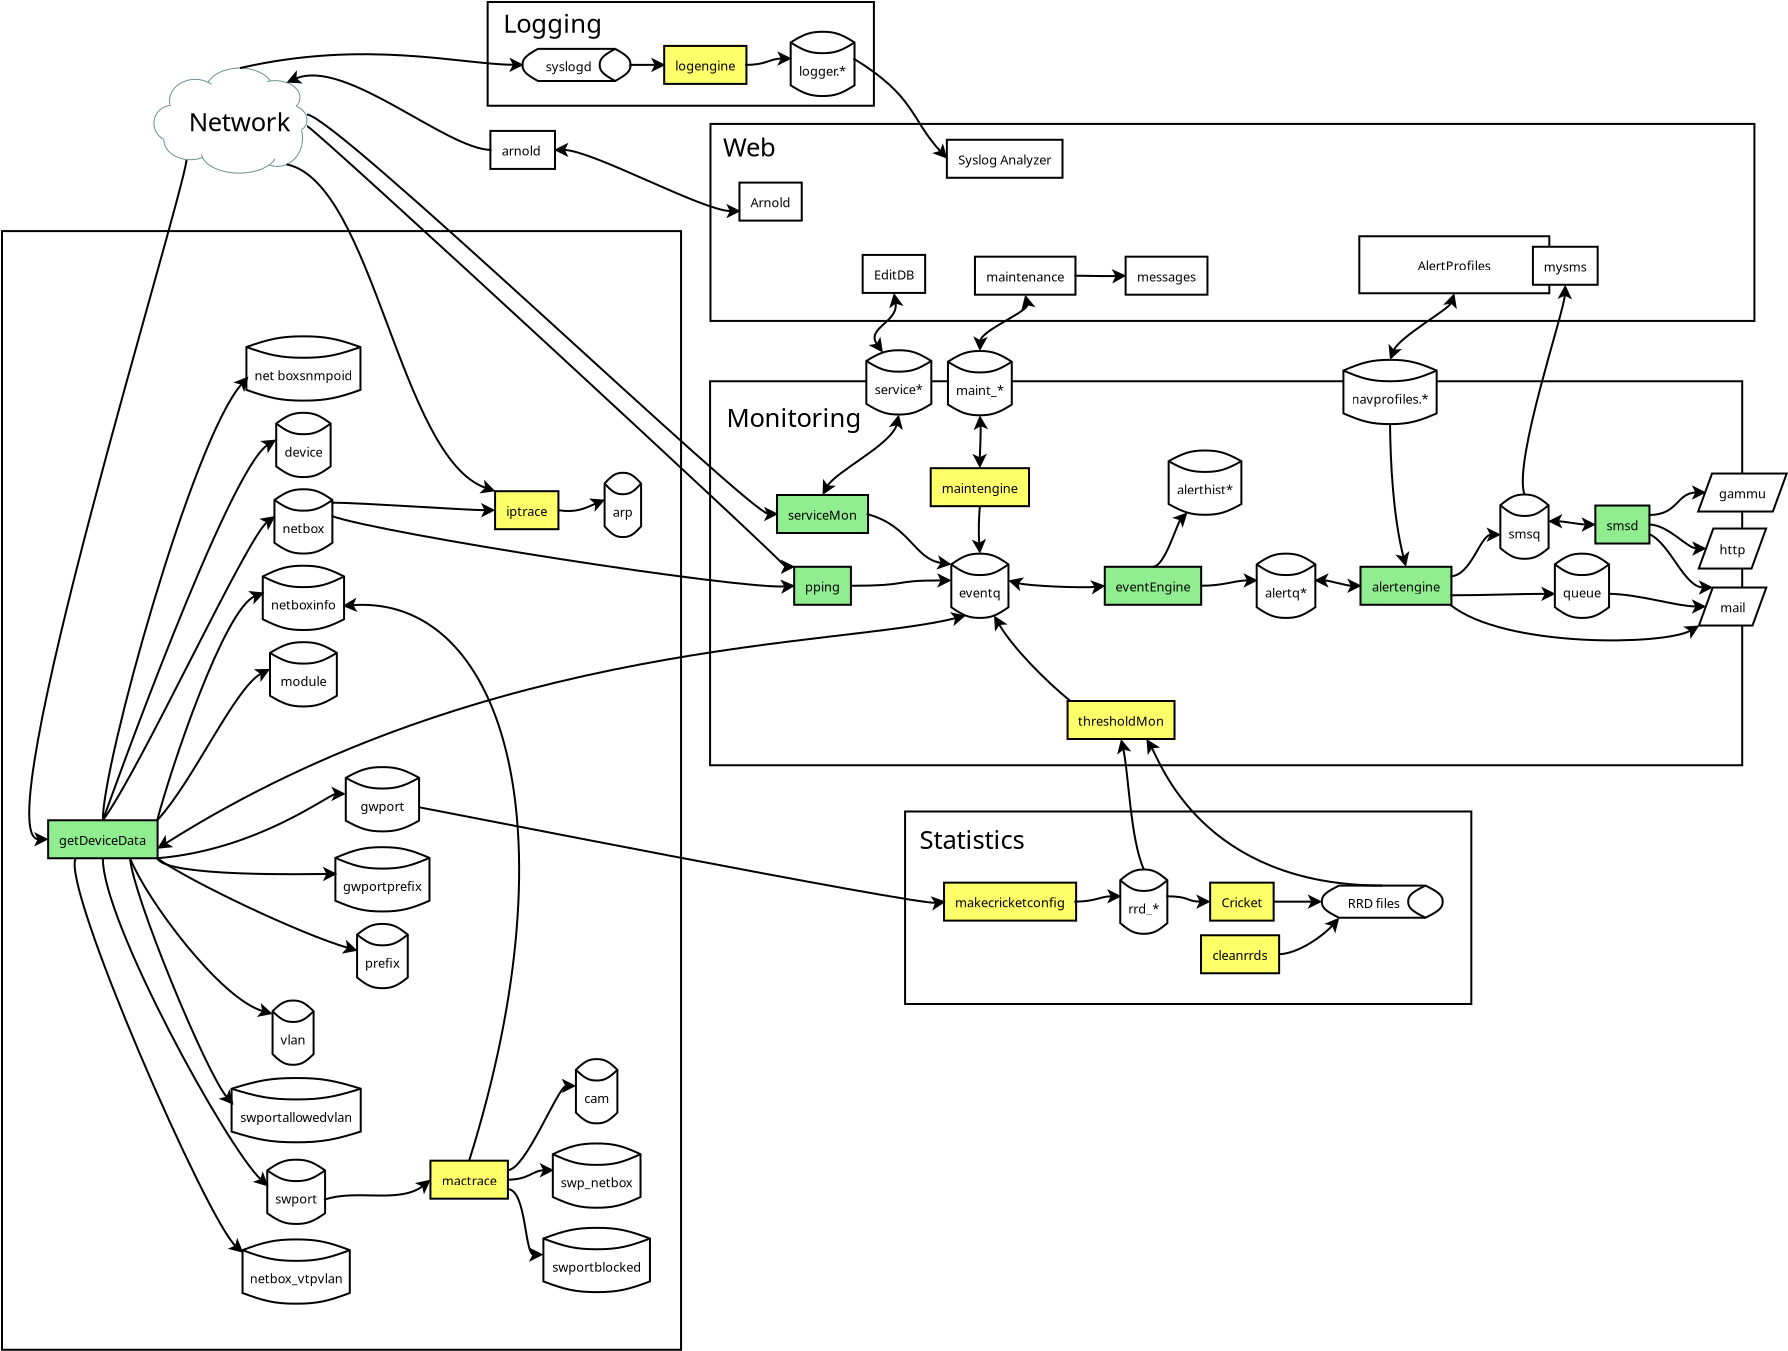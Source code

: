 <?xml version="1.0" encoding="UTF-8"?>
<dia:diagram xmlns:dia="http://www.lysator.liu.se/~alla/dia/">
  <dia:layer name="Background" visible="true">
    <dia:group>
      <dia:object type="Standard - Box" version="0" id="O0">
        <dia:attribute name="obj_pos">
          <dia:point val="-11.673,3.817"/>
        </dia:attribute>
        <dia:attribute name="obj_bb">
          <dia:rectangle val="-11.723,3.767;22.331,59.8"/>
        </dia:attribute>
        <dia:attribute name="elem_corner">
          <dia:point val="-11.673,3.817"/>
        </dia:attribute>
        <dia:attribute name="elem_width">
          <dia:real val="33.953"/>
        </dia:attribute>
        <dia:attribute name="elem_height">
          <dia:real val="55.933"/>
        </dia:attribute>
        <dia:attribute name="show_background">
          <dia:boolean val="true"/>
        </dia:attribute>
      </dia:object>
      <dia:object type="Flowchart - Box" version="0" id="O1">
        <dia:attribute name="obj_pos">
          <dia:point val="-9.347,33.275"/>
        </dia:attribute>
        <dia:attribute name="obj_bb">
          <dia:rectangle val="-9.397,33.225;-3.862,35.225"/>
        </dia:attribute>
        <dia:attribute name="elem_corner">
          <dia:point val="-9.347,33.275"/>
        </dia:attribute>
        <dia:attribute name="elem_width">
          <dia:real val="5.435"/>
        </dia:attribute>
        <dia:attribute name="elem_height">
          <dia:real val="1.9"/>
        </dia:attribute>
        <dia:attribute name="inner_color">
          <dia:color val="#90ee90"/>
        </dia:attribute>
        <dia:attribute name="show_background">
          <dia:boolean val="true"/>
        </dia:attribute>
        <dia:attribute name="padding">
          <dia:real val="0.5"/>
        </dia:attribute>
        <dia:attribute name="text">
          <dia:composite type="text">
            <dia:attribute name="string">
              <dia:string>#getDeviceData#</dia:string>
            </dia:attribute>
            <dia:attribute name="font">
              <dia:font family="sans" style="0" name="Helvetica"/>
            </dia:attribute>
            <dia:attribute name="height">
              <dia:real val="0.8"/>
            </dia:attribute>
            <dia:attribute name="pos">
              <dia:point val="-6.629,34.367"/>
            </dia:attribute>
            <dia:attribute name="color">
              <dia:color val="#000000"/>
            </dia:attribute>
            <dia:attribute name="alignment">
              <dia:enum val="1"/>
            </dia:attribute>
          </dia:composite>
        </dia:attribute>
      </dia:object>
      <dia:object type="Flowchart - Magnetic Disk" version="0" id="O2">
        <dia:attribute name="obj_pos">
          <dia:point val="5.516,30.617"/>
        </dia:attribute>
        <dia:attribute name="obj_bb">
          <dia:rectangle val="5.466,30.567;9.23,33.881"/>
        </dia:attribute>
        <dia:attribute name="elem_corner">
          <dia:point val="5.516,30.617"/>
        </dia:attribute>
        <dia:attribute name="elem_width">
          <dia:real val="3.665"/>
        </dia:attribute>
        <dia:attribute name="elem_height">
          <dia:real val="3.214"/>
        </dia:attribute>
        <dia:attribute name="line_width">
          <dia:real val="0.1"/>
        </dia:attribute>
        <dia:attribute name="line_colour">
          <dia:color val="#000000"/>
        </dia:attribute>
        <dia:attribute name="fill_colour">
          <dia:color val="#ffffff"/>
        </dia:attribute>
        <dia:attribute name="show_background">
          <dia:boolean val="true"/>
        </dia:attribute>
        <dia:attribute name="line_style">
          <dia:enum val="0"/>
          <dia:real val="1"/>
        </dia:attribute>
        <dia:attribute name="text">
          <dia:composite type="text">
            <dia:attribute name="string">
              <dia:string>#gwport#</dia:string>
            </dia:attribute>
            <dia:attribute name="font">
              <dia:font family="sans" style="0" name="Helvetica"/>
            </dia:attribute>
            <dia:attribute name="height">
              <dia:real val="0.8"/>
            </dia:attribute>
            <dia:attribute name="pos">
              <dia:point val="7.348,32.634"/>
            </dia:attribute>
            <dia:attribute name="color">
              <dia:color val="#000000"/>
            </dia:attribute>
            <dia:attribute name="alignment">
              <dia:enum val="1"/>
            </dia:attribute>
          </dia:composite>
        </dia:attribute>
        <dia:attribute name="flip_horizontal">
          <dia:boolean val="false"/>
        </dia:attribute>
        <dia:attribute name="flip_vertical">
          <dia:boolean val="false"/>
        </dia:attribute>
      </dia:object>
      <dia:object type="Standard - BezierLine" version="0" id="O3">
        <dia:attribute name="obj_pos">
          <dia:point val="-3.912,35.175"/>
        </dia:attribute>
        <dia:attribute name="obj_bb">
          <dia:rectangle val="-3.966,31.456;5.566,35.229"/>
        </dia:attribute>
        <dia:attribute name="bez_points">
          <dia:point val="-3.912,35.175"/>
          <dia:point val="1.147,34.75"/>
          <dia:point val="4.663,31.956"/>
          <dia:point val="5.516,31.956"/>
        </dia:attribute>
        <dia:attribute name="corner_types">
          <dia:enum val="0"/>
          <dia:enum val="0"/>
        </dia:attribute>
        <dia:attribute name="end_arrow">
          <dia:enum val="22"/>
        </dia:attribute>
        <dia:attribute name="end_arrow_length">
          <dia:real val="0.5"/>
        </dia:attribute>
        <dia:attribute name="end_arrow_width">
          <dia:real val="0.5"/>
        </dia:attribute>
        <dia:connections>
          <dia:connection handle="0" to="O1" connection="15"/>
          <dia:connection handle="3" to="O2" connection="7"/>
        </dia:connections>
      </dia:object>
      <dia:object type="Flowchart - Magnetic Disk" version="0" id="O4">
        <dia:attribute name="obj_pos">
          <dia:point val="1.989,16.725"/>
        </dia:attribute>
        <dia:attribute name="obj_bb">
          <dia:rectangle val="1.939,16.675;4.856,19.989"/>
        </dia:attribute>
        <dia:attribute name="elem_corner">
          <dia:point val="1.989,16.725"/>
        </dia:attribute>
        <dia:attribute name="elem_width">
          <dia:real val="2.817"/>
        </dia:attribute>
        <dia:attribute name="elem_height">
          <dia:real val="3.214"/>
        </dia:attribute>
        <dia:attribute name="line_width">
          <dia:real val="0.1"/>
        </dia:attribute>
        <dia:attribute name="line_colour">
          <dia:color val="#000000"/>
        </dia:attribute>
        <dia:attribute name="fill_colour">
          <dia:color val="#ffffff"/>
        </dia:attribute>
        <dia:attribute name="show_background">
          <dia:boolean val="true"/>
        </dia:attribute>
        <dia:attribute name="line_style">
          <dia:enum val="0"/>
          <dia:real val="1"/>
        </dia:attribute>
        <dia:attribute name="text">
          <dia:composite type="text">
            <dia:attribute name="string">
              <dia:string>#netbox#</dia:string>
            </dia:attribute>
            <dia:attribute name="font">
              <dia:font family="sans" style="0" name="Helvetica"/>
            </dia:attribute>
            <dia:attribute name="height">
              <dia:real val="0.8"/>
            </dia:attribute>
            <dia:attribute name="pos">
              <dia:point val="3.398,18.742"/>
            </dia:attribute>
            <dia:attribute name="color">
              <dia:color val="#000000"/>
            </dia:attribute>
            <dia:attribute name="alignment">
              <dia:enum val="1"/>
            </dia:attribute>
          </dia:composite>
        </dia:attribute>
        <dia:attribute name="flip_horizontal">
          <dia:boolean val="false"/>
        </dia:attribute>
        <dia:attribute name="flip_vertical">
          <dia:boolean val="false"/>
        </dia:attribute>
      </dia:object>
      <dia:object type="Standard - BezierLine" version="0" id="O5">
        <dia:attribute name="obj_pos">
          <dia:point val="-6.629,33.275"/>
        </dia:attribute>
        <dia:attribute name="obj_bb">
          <dia:rectangle val="-6.699,17.633;2.327,33.345"/>
        </dia:attribute>
        <dia:attribute name="bez_points">
          <dia:point val="-6.629,33.275"/>
          <dia:point val="-4.719,30.683"/>
          <dia:point val="0.583,19.104"/>
          <dia:point val="1.989,18.064"/>
        </dia:attribute>
        <dia:attribute name="corner_types">
          <dia:enum val="0"/>
          <dia:enum val="0"/>
        </dia:attribute>
        <dia:attribute name="end_arrow">
          <dia:enum val="22"/>
        </dia:attribute>
        <dia:attribute name="end_arrow_length">
          <dia:real val="0.5"/>
        </dia:attribute>
        <dia:attribute name="end_arrow_width">
          <dia:real val="0.5"/>
        </dia:attribute>
        <dia:connections>
          <dia:connection handle="0" to="O1" connection="2"/>
          <dia:connection handle="3" to="O4" connection="7"/>
        </dia:connections>
      </dia:object>
      <dia:object type="Flowchart - Magnetic Disk" version="0" id="O6">
        <dia:attribute name="obj_pos">
          <dia:point val="2.038,12.902"/>
        </dia:attribute>
        <dia:attribute name="obj_bb">
          <dia:rectangle val="1.988,12.852;4.807,16.166"/>
        </dia:attribute>
        <dia:attribute name="elem_corner">
          <dia:point val="2.038,12.902"/>
        </dia:attribute>
        <dia:attribute name="elem_width">
          <dia:real val="2.72"/>
        </dia:attribute>
        <dia:attribute name="elem_height">
          <dia:real val="3.214"/>
        </dia:attribute>
        <dia:attribute name="line_width">
          <dia:real val="0.1"/>
        </dia:attribute>
        <dia:attribute name="line_colour">
          <dia:color val="#000000"/>
        </dia:attribute>
        <dia:attribute name="fill_colour">
          <dia:color val="#ffffff"/>
        </dia:attribute>
        <dia:attribute name="show_background">
          <dia:boolean val="true"/>
        </dia:attribute>
        <dia:attribute name="line_style">
          <dia:enum val="0"/>
          <dia:real val="1"/>
        </dia:attribute>
        <dia:attribute name="text">
          <dia:composite type="text">
            <dia:attribute name="string">
              <dia:string>#device#</dia:string>
            </dia:attribute>
            <dia:attribute name="font">
              <dia:font family="sans" style="0" name="Helvetica"/>
            </dia:attribute>
            <dia:attribute name="height">
              <dia:real val="0.8"/>
            </dia:attribute>
            <dia:attribute name="pos">
              <dia:point val="3.398,14.919"/>
            </dia:attribute>
            <dia:attribute name="color">
              <dia:color val="#000000"/>
            </dia:attribute>
            <dia:attribute name="alignment">
              <dia:enum val="1"/>
            </dia:attribute>
          </dia:composite>
        </dia:attribute>
        <dia:attribute name="flip_horizontal">
          <dia:boolean val="false"/>
        </dia:attribute>
        <dia:attribute name="flip_vertical">
          <dia:boolean val="false"/>
        </dia:attribute>
      </dia:object>
      <dia:object type="Standard - BezierLine" version="0" id="O7">
        <dia:attribute name="obj_pos">
          <dia:point val="-6.629,33.275"/>
        </dia:attribute>
        <dia:attribute name="obj_bb">
          <dia:rectangle val="-6.693,13.789;2.342,33.339"/>
        </dia:attribute>
        <dia:attribute name="bez_points">
          <dia:point val="-6.629,33.275"/>
          <dia:point val="-6.37,32.55"/>
          <dia:point val="-0.351,15.71"/>
          <dia:point val="2.038,14.241"/>
        </dia:attribute>
        <dia:attribute name="corner_types">
          <dia:enum val="0"/>
          <dia:enum val="0"/>
        </dia:attribute>
        <dia:attribute name="end_arrow">
          <dia:enum val="22"/>
        </dia:attribute>
        <dia:attribute name="end_arrow_length">
          <dia:real val="0.5"/>
        </dia:attribute>
        <dia:attribute name="end_arrow_width">
          <dia:real val="0.5"/>
        </dia:attribute>
        <dia:connections>
          <dia:connection handle="0" to="O1" connection="2"/>
          <dia:connection handle="3" to="O6" connection="7"/>
        </dia:connections>
      </dia:object>
      <dia:object type="Flowchart - Magnetic Disk" version="0" id="O8">
        <dia:attribute name="obj_pos">
          <dia:point val="1.727,24.371"/>
        </dia:attribute>
        <dia:attribute name="obj_bb">
          <dia:rectangle val="1.677,24.321;5.119,27.635"/>
        </dia:attribute>
        <dia:attribute name="elem_corner">
          <dia:point val="1.727,24.371"/>
        </dia:attribute>
        <dia:attribute name="elem_width">
          <dia:real val="3.342"/>
        </dia:attribute>
        <dia:attribute name="elem_height">
          <dia:real val="3.214"/>
        </dia:attribute>
        <dia:attribute name="line_width">
          <dia:real val="0.1"/>
        </dia:attribute>
        <dia:attribute name="line_colour">
          <dia:color val="#000000"/>
        </dia:attribute>
        <dia:attribute name="fill_colour">
          <dia:color val="#ffffff"/>
        </dia:attribute>
        <dia:attribute name="show_background">
          <dia:boolean val="true"/>
        </dia:attribute>
        <dia:attribute name="line_style">
          <dia:enum val="0"/>
          <dia:real val="1"/>
        </dia:attribute>
        <dia:attribute name="text">
          <dia:composite type="text">
            <dia:attribute name="string">
              <dia:string>#module#</dia:string>
            </dia:attribute>
            <dia:attribute name="font">
              <dia:font family="sans" style="0" name="Helvetica"/>
            </dia:attribute>
            <dia:attribute name="height">
              <dia:real val="0.8"/>
            </dia:attribute>
            <dia:attribute name="pos">
              <dia:point val="3.398,26.388"/>
            </dia:attribute>
            <dia:attribute name="color">
              <dia:color val="#000000"/>
            </dia:attribute>
            <dia:attribute name="alignment">
              <dia:enum val="1"/>
            </dia:attribute>
          </dia:composite>
        </dia:attribute>
        <dia:attribute name="flip_horizontal">
          <dia:boolean val="false"/>
        </dia:attribute>
        <dia:attribute name="flip_vertical">
          <dia:boolean val="false"/>
        </dia:attribute>
      </dia:object>
      <dia:object type="Standard - BezierLine" version="0" id="O9">
        <dia:attribute name="obj_pos">
          <dia:point val="-3.912,33.275"/>
        </dia:attribute>
        <dia:attribute name="obj_bb">
          <dia:rectangle val="-3.982,25.243;2.002,33.346"/>
        </dia:attribute>
        <dia:attribute name="bez_points">
          <dia:point val="-3.912,33.275"/>
          <dia:point val="-2.119,31.35"/>
          <dia:point val="-0.017,26.617"/>
          <dia:point val="1.727,25.71"/>
        </dia:attribute>
        <dia:attribute name="corner_types">
          <dia:enum val="0"/>
          <dia:enum val="0"/>
        </dia:attribute>
        <dia:attribute name="end_arrow">
          <dia:enum val="22"/>
        </dia:attribute>
        <dia:attribute name="end_arrow_length">
          <dia:real val="0.5"/>
        </dia:attribute>
        <dia:attribute name="end_arrow_width">
          <dia:real val="0.5"/>
        </dia:attribute>
        <dia:connections>
          <dia:connection handle="0" to="O1" connection="4"/>
          <dia:connection handle="3" to="O8" connection="7"/>
        </dia:connections>
      </dia:object>
      <dia:object type="Flowchart - Magnetic Disk" version="0" id="O10">
        <dia:attribute name="obj_pos">
          <dia:point val="5.09,34.621"/>
        </dia:attribute>
        <dia:attribute name="obj_bb">
          <dia:rectangle val="5.04,34.571;9.656,37.885"/>
        </dia:attribute>
        <dia:attribute name="elem_corner">
          <dia:point val="5.09,34.621"/>
        </dia:attribute>
        <dia:attribute name="elem_width">
          <dia:real val="4.517"/>
        </dia:attribute>
        <dia:attribute name="elem_height">
          <dia:real val="3.214"/>
        </dia:attribute>
        <dia:attribute name="line_width">
          <dia:real val="0.1"/>
        </dia:attribute>
        <dia:attribute name="line_colour">
          <dia:color val="#000000"/>
        </dia:attribute>
        <dia:attribute name="fill_colour">
          <dia:color val="#ffffff"/>
        </dia:attribute>
        <dia:attribute name="show_background">
          <dia:boolean val="true"/>
        </dia:attribute>
        <dia:attribute name="line_style">
          <dia:enum val="0"/>
          <dia:real val="1"/>
        </dia:attribute>
        <dia:attribute name="text">
          <dia:composite type="text">
            <dia:attribute name="string">
              <dia:string>#gwportprefix#</dia:string>
            </dia:attribute>
            <dia:attribute name="font">
              <dia:font family="sans" style="0" name="Helvetica"/>
            </dia:attribute>
            <dia:attribute name="height">
              <dia:real val="0.8"/>
            </dia:attribute>
            <dia:attribute name="pos">
              <dia:point val="7.348,36.638"/>
            </dia:attribute>
            <dia:attribute name="color">
              <dia:color val="#000000"/>
            </dia:attribute>
            <dia:attribute name="alignment">
              <dia:enum val="1"/>
            </dia:attribute>
          </dia:composite>
        </dia:attribute>
        <dia:attribute name="flip_horizontal">
          <dia:boolean val="false"/>
        </dia:attribute>
        <dia:attribute name="flip_vertical">
          <dia:boolean val="false"/>
        </dia:attribute>
      </dia:object>
      <dia:object type="Standard - BezierLine" version="0" id="O11">
        <dia:attribute name="obj_pos">
          <dia:point val="-3.912,35.175"/>
        </dia:attribute>
        <dia:attribute name="obj_bb">
          <dia:rectangle val="-3.978,35.109;5.14,36.46"/>
        </dia:attribute>
        <dia:attribute name="bez_points">
          <dia:point val="-3.912,35.175"/>
          <dia:point val="-3.485,36.138"/>
          <dia:point val="3.893,35.96"/>
          <dia:point val="5.09,35.96"/>
        </dia:attribute>
        <dia:attribute name="corner_types">
          <dia:enum val="0"/>
          <dia:enum val="0"/>
        </dia:attribute>
        <dia:attribute name="end_arrow">
          <dia:enum val="22"/>
        </dia:attribute>
        <dia:attribute name="end_arrow_length">
          <dia:real val="0.5"/>
        </dia:attribute>
        <dia:attribute name="end_arrow_width">
          <dia:real val="0.5"/>
        </dia:attribute>
        <dia:connections>
          <dia:connection handle="0" to="O1" connection="15"/>
          <dia:connection handle="3" to="O10" connection="7"/>
        </dia:connections>
      </dia:object>
      <dia:object type="Flowchart - Magnetic Disk" version="0" id="O12">
        <dia:attribute name="obj_pos">
          <dia:point val="6.111,38.458"/>
        </dia:attribute>
        <dia:attribute name="obj_bb">
          <dia:rectangle val="6.061,38.408;8.635,41.722"/>
        </dia:attribute>
        <dia:attribute name="elem_corner">
          <dia:point val="6.111,38.458"/>
        </dia:attribute>
        <dia:attribute name="elem_width">
          <dia:real val="2.474"/>
        </dia:attribute>
        <dia:attribute name="elem_height">
          <dia:real val="3.214"/>
        </dia:attribute>
        <dia:attribute name="line_width">
          <dia:real val="0.1"/>
        </dia:attribute>
        <dia:attribute name="line_colour">
          <dia:color val="#000000"/>
        </dia:attribute>
        <dia:attribute name="fill_colour">
          <dia:color val="#ffffff"/>
        </dia:attribute>
        <dia:attribute name="show_background">
          <dia:boolean val="true"/>
        </dia:attribute>
        <dia:attribute name="line_style">
          <dia:enum val="0"/>
          <dia:real val="1"/>
        </dia:attribute>
        <dia:attribute name="text">
          <dia:composite type="text">
            <dia:attribute name="string">
              <dia:string>#prefix#</dia:string>
            </dia:attribute>
            <dia:attribute name="font">
              <dia:font family="sans" style="0" name="Helvetica"/>
            </dia:attribute>
            <dia:attribute name="height">
              <dia:real val="0.8"/>
            </dia:attribute>
            <dia:attribute name="pos">
              <dia:point val="7.348,40.476"/>
            </dia:attribute>
            <dia:attribute name="color">
              <dia:color val="#000000"/>
            </dia:attribute>
            <dia:attribute name="alignment">
              <dia:enum val="1"/>
            </dia:attribute>
          </dia:composite>
        </dia:attribute>
        <dia:attribute name="flip_horizontal">
          <dia:boolean val="false"/>
        </dia:attribute>
        <dia:attribute name="flip_vertical">
          <dia:boolean val="false"/>
        </dia:attribute>
      </dia:object>
      <dia:object type="Standard - BezierLine" version="0" id="O13">
        <dia:attribute name="obj_pos">
          <dia:point val="-3.912,35.175"/>
        </dia:attribute>
        <dia:attribute name="obj_bb">
          <dia:rectangle val="-3.981,35.105;6.299,40.292"/>
        </dia:attribute>
        <dia:attribute name="bez_points">
          <dia:point val="-3.912,35.175"/>
          <dia:point val="-2.253,36.35"/>
          <dia:point val="3.214,38.953"/>
          <dia:point val="6.111,39.798"/>
        </dia:attribute>
        <dia:attribute name="corner_types">
          <dia:enum val="0"/>
          <dia:enum val="0"/>
        </dia:attribute>
        <dia:attribute name="end_arrow">
          <dia:enum val="22"/>
        </dia:attribute>
        <dia:attribute name="end_arrow_length">
          <dia:real val="0.5"/>
        </dia:attribute>
        <dia:attribute name="end_arrow_width">
          <dia:real val="0.5"/>
        </dia:attribute>
        <dia:connections>
          <dia:connection handle="0" to="O1" connection="15"/>
          <dia:connection handle="3" to="O12" connection="7"/>
        </dia:connections>
      </dia:object>
      <dia:object type="Flowchart - Magnetic Disk" version="0" id="O14">
        <dia:attribute name="obj_pos">
          <dia:point val="1.86,42.288"/>
        </dia:attribute>
        <dia:attribute name="obj_bb">
          <dia:rectangle val="1.81,42.237;3.952,45.552"/>
        </dia:attribute>
        <dia:attribute name="elem_corner">
          <dia:point val="1.86,42.288"/>
        </dia:attribute>
        <dia:attribute name="elem_width">
          <dia:real val="2.042"/>
        </dia:attribute>
        <dia:attribute name="elem_height">
          <dia:real val="3.214"/>
        </dia:attribute>
        <dia:attribute name="line_width">
          <dia:real val="0.1"/>
        </dia:attribute>
        <dia:attribute name="line_colour">
          <dia:color val="#000000"/>
        </dia:attribute>
        <dia:attribute name="fill_colour">
          <dia:color val="#ffffff"/>
        </dia:attribute>
        <dia:attribute name="show_background">
          <dia:boolean val="true"/>
        </dia:attribute>
        <dia:attribute name="line_style">
          <dia:enum val="0"/>
          <dia:real val="1"/>
        </dia:attribute>
        <dia:attribute name="text">
          <dia:composite type="text">
            <dia:attribute name="string">
              <dia:string>#vlan#</dia:string>
            </dia:attribute>
            <dia:attribute name="font">
              <dia:font family="sans" style="0" name="Helvetica"/>
            </dia:attribute>
            <dia:attribute name="height">
              <dia:real val="0.8"/>
            </dia:attribute>
            <dia:attribute name="pos">
              <dia:point val="2.881,44.305"/>
            </dia:attribute>
            <dia:attribute name="color">
              <dia:color val="#000000"/>
            </dia:attribute>
            <dia:attribute name="alignment">
              <dia:enum val="1"/>
            </dia:attribute>
          </dia:composite>
        </dia:attribute>
        <dia:attribute name="flip_horizontal">
          <dia:boolean val="false"/>
        </dia:attribute>
        <dia:attribute name="flip_vertical">
          <dia:boolean val="false"/>
        </dia:attribute>
      </dia:object>
      <dia:object type="Flowchart - Magnetic Disk" version="0" id="O15">
        <dia:attribute name="obj_pos">
          <dia:point val="1.644,50.246"/>
        </dia:attribute>
        <dia:attribute name="obj_bb">
          <dia:rectangle val="1.594,50.196;4.476,53.51"/>
        </dia:attribute>
        <dia:attribute name="elem_corner">
          <dia:point val="1.644,50.246"/>
        </dia:attribute>
        <dia:attribute name="elem_width">
          <dia:real val="2.782"/>
        </dia:attribute>
        <dia:attribute name="elem_height">
          <dia:real val="3.214"/>
        </dia:attribute>
        <dia:attribute name="line_width">
          <dia:real val="0.1"/>
        </dia:attribute>
        <dia:attribute name="line_colour">
          <dia:color val="#000000"/>
        </dia:attribute>
        <dia:attribute name="fill_colour">
          <dia:color val="#ffffff"/>
        </dia:attribute>
        <dia:attribute name="show_background">
          <dia:boolean val="true"/>
        </dia:attribute>
        <dia:attribute name="line_style">
          <dia:enum val="0"/>
          <dia:real val="1"/>
        </dia:attribute>
        <dia:attribute name="text">
          <dia:composite type="text">
            <dia:attribute name="string">
              <dia:string>#swport#</dia:string>
            </dia:attribute>
            <dia:attribute name="font">
              <dia:font family="sans" style="0" name="Helvetica"/>
            </dia:attribute>
            <dia:attribute name="height">
              <dia:real val="0.8"/>
            </dia:attribute>
            <dia:attribute name="pos">
              <dia:point val="3.035,52.263"/>
            </dia:attribute>
            <dia:attribute name="color">
              <dia:color val="#000000"/>
            </dia:attribute>
            <dia:attribute name="alignment">
              <dia:enum val="1"/>
            </dia:attribute>
          </dia:composite>
        </dia:attribute>
        <dia:attribute name="flip_horizontal">
          <dia:boolean val="false"/>
        </dia:attribute>
        <dia:attribute name="flip_vertical">
          <dia:boolean val="false"/>
        </dia:attribute>
      </dia:object>
      <dia:object type="Standard - BezierLine" version="0" id="O16">
        <dia:attribute name="obj_pos">
          <dia:point val="-6.629,35.175"/>
        </dia:attribute>
        <dia:attribute name="obj_bb">
          <dia:rectangle val="-6.68,35.124;2.021,51.986"/>
        </dia:attribute>
        <dia:attribute name="bez_points">
          <dia:point val="-6.629,35.175"/>
          <dia:point val="-6.673,38.263"/>
          <dia:point val="-0.407,49.683"/>
          <dia:point val="1.644,51.585"/>
        </dia:attribute>
        <dia:attribute name="corner_types">
          <dia:enum val="0"/>
          <dia:enum val="0"/>
        </dia:attribute>
        <dia:attribute name="end_arrow">
          <dia:enum val="22"/>
        </dia:attribute>
        <dia:attribute name="end_arrow_length">
          <dia:real val="0.5"/>
        </dia:attribute>
        <dia:attribute name="end_arrow_width">
          <dia:real val="0.5"/>
        </dia:attribute>
        <dia:connections>
          <dia:connection handle="0" to="O1" connection="13"/>
          <dia:connection handle="3" to="O15" connection="7"/>
        </dia:connections>
      </dia:object>
      <dia:object type="Flowchart - Magnetic Disk" version="0" id="O17">
        <dia:attribute name="obj_pos">
          <dia:point val="-0.096,46.163"/>
        </dia:attribute>
        <dia:attribute name="obj_bb">
          <dia:rectangle val="-0.146,46.112;6.216,49.427"/>
        </dia:attribute>
        <dia:attribute name="elem_corner">
          <dia:point val="-0.096,46.163"/>
        </dia:attribute>
        <dia:attribute name="elem_width">
          <dia:real val="6.262"/>
        </dia:attribute>
        <dia:attribute name="elem_height">
          <dia:real val="3.214"/>
        </dia:attribute>
        <dia:attribute name="line_width">
          <dia:real val="0.1"/>
        </dia:attribute>
        <dia:attribute name="line_colour">
          <dia:color val="#000000"/>
        </dia:attribute>
        <dia:attribute name="fill_colour">
          <dia:color val="#ffffff"/>
        </dia:attribute>
        <dia:attribute name="show_background">
          <dia:boolean val="true"/>
        </dia:attribute>
        <dia:attribute name="line_style">
          <dia:enum val="0"/>
          <dia:real val="1"/>
        </dia:attribute>
        <dia:attribute name="text">
          <dia:composite type="text">
            <dia:attribute name="string">
              <dia:string>#swportallowedvlan#</dia:string>
            </dia:attribute>
            <dia:attribute name="font">
              <dia:font family="sans" style="0" name="Helvetica"/>
            </dia:attribute>
            <dia:attribute name="height">
              <dia:real val="0.8"/>
            </dia:attribute>
            <dia:attribute name="pos">
              <dia:point val="3.035,48.18"/>
            </dia:attribute>
            <dia:attribute name="color">
              <dia:color val="#000000"/>
            </dia:attribute>
            <dia:attribute name="alignment">
              <dia:enum val="1"/>
            </dia:attribute>
          </dia:composite>
        </dia:attribute>
        <dia:attribute name="flip_horizontal">
          <dia:boolean val="false"/>
        </dia:attribute>
        <dia:attribute name="flip_vertical">
          <dia:boolean val="false"/>
        </dia:attribute>
      </dia:object>
      <dia:object type="Standard - BezierLine" version="0" id="O18">
        <dia:attribute name="obj_pos">
          <dia:point val="-5.27,35.175"/>
        </dia:attribute>
        <dia:attribute name="obj_bb">
          <dia:rectangle val="-5.324,35.122;0.313,47.868"/>
        </dia:attribute>
        <dia:attribute name="bez_points">
          <dia:point val="-5.27,35.175"/>
          <dia:point val="-5.145,36.987"/>
          <dia:point val="-1.453,45.95"/>
          <dia:point val="-0.096,47.502"/>
        </dia:attribute>
        <dia:attribute name="corner_types">
          <dia:enum val="0"/>
          <dia:enum val="0"/>
        </dia:attribute>
        <dia:attribute name="end_arrow">
          <dia:enum val="22"/>
        </dia:attribute>
        <dia:attribute name="end_arrow_length">
          <dia:real val="0.5"/>
        </dia:attribute>
        <dia:attribute name="end_arrow_width">
          <dia:real val="0.5"/>
        </dia:attribute>
        <dia:connections>
          <dia:connection handle="0" to="O1" connection="14"/>
          <dia:connection handle="3" to="O17" connection="7"/>
        </dia:connections>
      </dia:object>
      <dia:object type="Flowchart - Magnetic Disk" version="0" id="O19">
        <dia:attribute name="obj_pos">
          <dia:point val="0.392,54.233"/>
        </dia:attribute>
        <dia:attribute name="obj_bb">
          <dia:rectangle val="0.342,54.183;5.729,57.498"/>
        </dia:attribute>
        <dia:attribute name="elem_corner">
          <dia:point val="0.392,54.233"/>
        </dia:attribute>
        <dia:attribute name="elem_width">
          <dia:real val="5.287"/>
        </dia:attribute>
        <dia:attribute name="elem_height">
          <dia:real val="3.214"/>
        </dia:attribute>
        <dia:attribute name="line_width">
          <dia:real val="0.1"/>
        </dia:attribute>
        <dia:attribute name="line_colour">
          <dia:color val="#000000"/>
        </dia:attribute>
        <dia:attribute name="fill_colour">
          <dia:color val="#ffffff"/>
        </dia:attribute>
        <dia:attribute name="show_background">
          <dia:boolean val="true"/>
        </dia:attribute>
        <dia:attribute name="line_style">
          <dia:enum val="0"/>
          <dia:real val="1"/>
        </dia:attribute>
        <dia:attribute name="text">
          <dia:composite type="text">
            <dia:attribute name="string">
              <dia:string>#netbox_vtpvlan#</dia:string>
            </dia:attribute>
            <dia:attribute name="font">
              <dia:font family="sans" style="0" name="Helvetica"/>
            </dia:attribute>
            <dia:attribute name="height">
              <dia:real val="0.8"/>
            </dia:attribute>
            <dia:attribute name="pos">
              <dia:point val="3.035,56.251"/>
            </dia:attribute>
            <dia:attribute name="color">
              <dia:color val="#000000"/>
            </dia:attribute>
            <dia:attribute name="alignment">
              <dia:enum val="1"/>
            </dia:attribute>
          </dia:composite>
        </dia:attribute>
        <dia:attribute name="flip_horizontal">
          <dia:boolean val="false"/>
        </dia:attribute>
        <dia:attribute name="flip_vertical">
          <dia:boolean val="false"/>
        </dia:attribute>
      </dia:object>
      <dia:object type="Standard - BezierLine" version="0" id="O20">
        <dia:attribute name="obj_pos">
          <dia:point val="-7.988,35.175"/>
        </dia:attribute>
        <dia:attribute name="obj_bb">
          <dia:rectangle val="-8.091,35.107;0.759,55.312"/>
        </dia:attribute>
        <dia:attribute name="bez_points">
          <dia:point val="-7.988,35.175"/>
          <dia:point val="-8.738,36.55"/>
          <dia:point val="-1.382,53.35"/>
          <dia:point val="0.392,54.903"/>
        </dia:attribute>
        <dia:attribute name="corner_types">
          <dia:enum val="0"/>
          <dia:enum val="0"/>
        </dia:attribute>
        <dia:attribute name="end_arrow">
          <dia:enum val="22"/>
        </dia:attribute>
        <dia:attribute name="end_arrow_length">
          <dia:real val="0.5"/>
        </dia:attribute>
        <dia:attribute name="end_arrow_width">
          <dia:real val="0.5"/>
        </dia:attribute>
        <dia:connections>
          <dia:connection handle="0" to="O1" connection="12"/>
          <dia:connection handle="3" to="O19" connection="5"/>
        </dia:connections>
      </dia:object>
      <dia:object type="Flowchart - Magnetic Disk" version="0" id="O21">
        <dia:attribute name="obj_pos">
          <dia:point val="0.647,9.079"/>
        </dia:attribute>
        <dia:attribute name="obj_bb">
          <dia:rectangle val="0.597,9.029;6.198,12.343"/>
        </dia:attribute>
        <dia:attribute name="elem_corner">
          <dia:point val="0.647,9.079"/>
        </dia:attribute>
        <dia:attribute name="elem_width">
          <dia:real val="5.502"/>
        </dia:attribute>
        <dia:attribute name="elem_height">
          <dia:real val="3.214"/>
        </dia:attribute>
        <dia:attribute name="line_width">
          <dia:real val="0.1"/>
        </dia:attribute>
        <dia:attribute name="line_colour">
          <dia:color val="#000000"/>
        </dia:attribute>
        <dia:attribute name="fill_colour">
          <dia:color val="#ffffff"/>
        </dia:attribute>
        <dia:attribute name="show_background">
          <dia:boolean val="true"/>
        </dia:attribute>
        <dia:attribute name="line_style">
          <dia:enum val="0"/>
          <dia:real val="1"/>
        </dia:attribute>
        <dia:attribute name="text">
          <dia:composite type="text">
            <dia:attribute name="string">
              <dia:string>#net boxsnmpoid#</dia:string>
            </dia:attribute>
            <dia:attribute name="font">
              <dia:font family="sans" style="0" name="Helvetica"/>
            </dia:attribute>
            <dia:attribute name="height">
              <dia:real val="0.8"/>
            </dia:attribute>
            <dia:attribute name="pos">
              <dia:point val="3.398,11.097"/>
            </dia:attribute>
            <dia:attribute name="color">
              <dia:color val="#000000"/>
            </dia:attribute>
            <dia:attribute name="alignment">
              <dia:enum val="1"/>
            </dia:attribute>
          </dia:composite>
        </dia:attribute>
        <dia:attribute name="flip_horizontal">
          <dia:boolean val="false"/>
        </dia:attribute>
        <dia:attribute name="flip_vertical">
          <dia:boolean val="false"/>
        </dia:attribute>
      </dia:object>
      <dia:object type="Standard - BezierLine" version="0" id="O22">
        <dia:attribute name="obj_pos">
          <dia:point val="-6.629,33.275"/>
        </dia:attribute>
        <dia:attribute name="obj_bb">
          <dia:rectangle val="-6.68,10.717;1.053,33.326"/>
        </dia:attribute>
        <dia:attribute name="bez_points">
          <dia:point val="-6.629,33.275"/>
          <dia:point val="-6.673,30.575"/>
          <dia:point val="-2.151,14.217"/>
          <dia:point val="0.647,11.088"/>
        </dia:attribute>
        <dia:attribute name="corner_types">
          <dia:enum val="0"/>
          <dia:enum val="0"/>
        </dia:attribute>
        <dia:attribute name="end_arrow">
          <dia:enum val="22"/>
        </dia:attribute>
        <dia:attribute name="end_arrow_length">
          <dia:real val="0.5"/>
        </dia:attribute>
        <dia:attribute name="end_arrow_width">
          <dia:real val="0.5"/>
        </dia:attribute>
        <dia:connections>
          <dia:connection handle="0" to="O1" connection="2"/>
          <dia:connection handle="3" to="O21" connection="6"/>
        </dia:connections>
      </dia:object>
      <dia:object type="Flowchart - Magnetic Disk" version="0" id="O23">
        <dia:attribute name="obj_pos">
          <dia:point val="1.442,20.548"/>
        </dia:attribute>
        <dia:attribute name="obj_bb">
          <dia:rectangle val="1.392,20.498;5.403,23.812"/>
        </dia:attribute>
        <dia:attribute name="elem_corner">
          <dia:point val="1.442,20.548"/>
        </dia:attribute>
        <dia:attribute name="elem_width">
          <dia:real val="3.912"/>
        </dia:attribute>
        <dia:attribute name="elem_height">
          <dia:real val="3.214"/>
        </dia:attribute>
        <dia:attribute name="line_width">
          <dia:real val="0.1"/>
        </dia:attribute>
        <dia:attribute name="line_colour">
          <dia:color val="#000000"/>
        </dia:attribute>
        <dia:attribute name="fill_colour">
          <dia:color val="#ffffff"/>
        </dia:attribute>
        <dia:attribute name="show_background">
          <dia:boolean val="true"/>
        </dia:attribute>
        <dia:attribute name="line_style">
          <dia:enum val="0"/>
          <dia:real val="1"/>
        </dia:attribute>
        <dia:attribute name="text">
          <dia:composite type="text">
            <dia:attribute name="string">
              <dia:string>#netboxinfo#</dia:string>
            </dia:attribute>
            <dia:attribute name="font">
              <dia:font family="sans" style="0" name="Helvetica"/>
            </dia:attribute>
            <dia:attribute name="height">
              <dia:real val="0.8"/>
            </dia:attribute>
            <dia:attribute name="pos">
              <dia:point val="3.398,22.565"/>
            </dia:attribute>
            <dia:attribute name="color">
              <dia:color val="#000000"/>
            </dia:attribute>
            <dia:attribute name="alignment">
              <dia:enum val="1"/>
            </dia:attribute>
          </dia:composite>
        </dia:attribute>
        <dia:attribute name="flip_horizontal">
          <dia:boolean val="false"/>
        </dia:attribute>
        <dia:attribute name="flip_vertical">
          <dia:boolean val="false"/>
        </dia:attribute>
      </dia:object>
      <dia:object type="Standard - BezierLine" version="0" id="O24">
        <dia:attribute name="obj_pos">
          <dia:point val="-3.912,33.275"/>
        </dia:attribute>
        <dia:attribute name="obj_bb">
          <dia:rectangle val="-3.973,21.403;1.669,33.336"/>
        </dia:attribute>
        <dia:attribute name="bez_points">
          <dia:point val="-3.912,33.275"/>
          <dia:point val="-3.253,30.75"/>
          <dia:point val="-0.55,22.66"/>
          <dia:point val="1.442,21.887"/>
        </dia:attribute>
        <dia:attribute name="corner_types">
          <dia:enum val="0"/>
          <dia:enum val="0"/>
        </dia:attribute>
        <dia:attribute name="end_arrow">
          <dia:enum val="22"/>
        </dia:attribute>
        <dia:attribute name="end_arrow_length">
          <dia:real val="0.5"/>
        </dia:attribute>
        <dia:attribute name="end_arrow_width">
          <dia:real val="0.5"/>
        </dia:attribute>
        <dia:connections>
          <dia:connection handle="0" to="O1" connection="4"/>
          <dia:connection handle="3" to="O23" connection="7"/>
        </dia:connections>
      </dia:object>
      <dia:object type="Standard - BezierLine" version="0" id="O25">
        <dia:attribute name="obj_pos">
          <dia:point val="-5.27,35.175"/>
        </dia:attribute>
        <dia:attribute name="obj_bb">
          <dia:rectangle val="-5.335,35.11;2.044,43.452"/>
        </dia:attribute>
        <dia:attribute name="bez_points">
          <dia:point val="-5.27,35.175"/>
          <dia:point val="-4.439,37.263"/>
          <dia:point val="-0.744,42.225"/>
          <dia:point val="1.86,42.957"/>
        </dia:attribute>
        <dia:attribute name="corner_types">
          <dia:enum val="0"/>
          <dia:enum val="0"/>
        </dia:attribute>
        <dia:attribute name="end_arrow">
          <dia:enum val="22"/>
        </dia:attribute>
        <dia:attribute name="end_arrow_length">
          <dia:real val="0.5"/>
        </dia:attribute>
        <dia:attribute name="end_arrow_width">
          <dia:real val="0.5"/>
        </dia:attribute>
        <dia:connections>
          <dia:connection handle="0" to="O1" connection="14"/>
          <dia:connection handle="3" to="O14" connection="5"/>
        </dia:connections>
      </dia:object>
      <dia:object type="Flowchart - Box" version="0" id="O26">
        <dia:attribute name="obj_pos">
          <dia:point val="12.997,16.822"/>
        </dia:attribute>
        <dia:attribute name="obj_bb">
          <dia:rectangle val="12.947,16.772;16.182,18.772"/>
        </dia:attribute>
        <dia:attribute name="elem_corner">
          <dia:point val="12.997,16.822"/>
        </dia:attribute>
        <dia:attribute name="elem_width">
          <dia:real val="3.135"/>
        </dia:attribute>
        <dia:attribute name="elem_height">
          <dia:real val="1.9"/>
        </dia:attribute>
        <dia:attribute name="inner_color">
          <dia:color val="#ffff69"/>
        </dia:attribute>
        <dia:attribute name="show_background">
          <dia:boolean val="true"/>
        </dia:attribute>
        <dia:attribute name="padding">
          <dia:real val="0.5"/>
        </dia:attribute>
        <dia:attribute name="text">
          <dia:composite type="text">
            <dia:attribute name="string">
              <dia:string>#iptrace#</dia:string>
            </dia:attribute>
            <dia:attribute name="font">
              <dia:font family="sans" style="0" name="Helvetica"/>
            </dia:attribute>
            <dia:attribute name="height">
              <dia:real val="0.8"/>
            </dia:attribute>
            <dia:attribute name="pos">
              <dia:point val="14.565,17.914"/>
            </dia:attribute>
            <dia:attribute name="color">
              <dia:color val="#000000"/>
            </dia:attribute>
            <dia:attribute name="alignment">
              <dia:enum val="1"/>
            </dia:attribute>
          </dia:composite>
        </dia:attribute>
      </dia:object>
      <dia:object type="Standard - BezierLine" version="0" id="O27">
        <dia:attribute name="obj_pos">
          <dia:point val="4.806,17.395"/>
        </dia:attribute>
        <dia:attribute name="obj_bb">
          <dia:rectangle val="4.756,17.272;13.047,18.272"/>
        </dia:attribute>
        <dia:attribute name="bez_points">
          <dia:point val="4.806,17.395"/>
          <dia:point val="6.266,17.395"/>
          <dia:point val="11.537,17.772"/>
          <dia:point val="12.997,17.772"/>
        </dia:attribute>
        <dia:attribute name="corner_types">
          <dia:enum val="0"/>
          <dia:enum val="0"/>
        </dia:attribute>
        <dia:attribute name="end_arrow">
          <dia:enum val="22"/>
        </dia:attribute>
        <dia:attribute name="end_arrow_length">
          <dia:real val="0.5"/>
        </dia:attribute>
        <dia:attribute name="end_arrow_width">
          <dia:real val="0.5"/>
        </dia:attribute>
        <dia:connections>
          <dia:connection handle="0" to="O4" connection="9"/>
          <dia:connection handle="3" to="O26" connection="7"/>
        </dia:connections>
      </dia:object>
      <dia:object type="Flowchart - Magnetic Disk" version="0" id="O28">
        <dia:attribute name="obj_pos">
          <dia:point val="18.482,15.902"/>
        </dia:attribute>
        <dia:attribute name="obj_bb">
          <dia:rectangle val="18.432,15.852;20.306,19.166"/>
        </dia:attribute>
        <dia:attribute name="elem_corner">
          <dia:point val="18.482,15.902"/>
        </dia:attribute>
        <dia:attribute name="elem_width">
          <dia:real val="1.775"/>
        </dia:attribute>
        <dia:attribute name="elem_height">
          <dia:real val="3.214"/>
        </dia:attribute>
        <dia:attribute name="line_width">
          <dia:real val="0.1"/>
        </dia:attribute>
        <dia:attribute name="line_colour">
          <dia:color val="#000000"/>
        </dia:attribute>
        <dia:attribute name="fill_colour">
          <dia:color val="#ffffff"/>
        </dia:attribute>
        <dia:attribute name="show_background">
          <dia:boolean val="true"/>
        </dia:attribute>
        <dia:attribute name="line_style">
          <dia:enum val="0"/>
          <dia:real val="1"/>
        </dia:attribute>
        <dia:attribute name="text">
          <dia:composite type="text">
            <dia:attribute name="string">
              <dia:string>#arp#</dia:string>
            </dia:attribute>
            <dia:attribute name="font">
              <dia:font family="sans" style="0" name="Helvetica"/>
            </dia:attribute>
            <dia:attribute name="height">
              <dia:real val="0.8"/>
            </dia:attribute>
            <dia:attribute name="pos">
              <dia:point val="19.369,17.919"/>
            </dia:attribute>
            <dia:attribute name="color">
              <dia:color val="#000000"/>
            </dia:attribute>
            <dia:attribute name="alignment">
              <dia:enum val="1"/>
            </dia:attribute>
          </dia:composite>
        </dia:attribute>
        <dia:attribute name="flip_horizontal">
          <dia:boolean val="false"/>
        </dia:attribute>
        <dia:attribute name="flip_vertical">
          <dia:boolean val="false"/>
        </dia:attribute>
      </dia:object>
      <dia:object type="Standard - BezierLine" version="0" id="O29">
        <dia:attribute name="obj_pos">
          <dia:point val="16.132,17.772"/>
        </dia:attribute>
        <dia:attribute name="obj_bb">
          <dia:rectangle val="16.075,16.762;18.724,17.862"/>
        </dia:attribute>
        <dia:attribute name="bez_points">
          <dia:point val="16.132,17.772"/>
          <dia:point val="17.065,17.909"/>
          <dia:point val="17.444,17.683"/>
          <dia:point val="18.482,17.241"/>
        </dia:attribute>
        <dia:attribute name="corner_types">
          <dia:enum val="0"/>
          <dia:enum val="0"/>
        </dia:attribute>
        <dia:attribute name="end_arrow">
          <dia:enum val="22"/>
        </dia:attribute>
        <dia:attribute name="end_arrow_length">
          <dia:real val="0.5"/>
        </dia:attribute>
        <dia:attribute name="end_arrow_width">
          <dia:real val="0.5"/>
        </dia:attribute>
        <dia:connections>
          <dia:connection handle="0" to="O26" connection="8"/>
          <dia:connection handle="3" to="O28" connection="7"/>
        </dia:connections>
      </dia:object>
      <dia:object type="Flowchart - Box" version="0" id="O30">
        <dia:attribute name="obj_pos">
          <dia:point val="9.762,50.296"/>
        </dia:attribute>
        <dia:attribute name="obj_bb">
          <dia:rectangle val="9.712,50.246;13.659,52.246"/>
        </dia:attribute>
        <dia:attribute name="elem_corner">
          <dia:point val="9.762,50.296"/>
        </dia:attribute>
        <dia:attribute name="elem_width">
          <dia:real val="3.848"/>
        </dia:attribute>
        <dia:attribute name="elem_height">
          <dia:real val="1.9"/>
        </dia:attribute>
        <dia:attribute name="inner_color">
          <dia:color val="#ffff69"/>
        </dia:attribute>
        <dia:attribute name="show_background">
          <dia:boolean val="true"/>
        </dia:attribute>
        <dia:attribute name="padding">
          <dia:real val="0.5"/>
        </dia:attribute>
        <dia:attribute name="text">
          <dia:composite type="text">
            <dia:attribute name="string">
              <dia:string>#mactrace#</dia:string>
            </dia:attribute>
            <dia:attribute name="font">
              <dia:font family="sans" style="0" name="Helvetica"/>
            </dia:attribute>
            <dia:attribute name="height">
              <dia:real val="0.8"/>
            </dia:attribute>
            <dia:attribute name="pos">
              <dia:point val="11.685,51.388"/>
            </dia:attribute>
            <dia:attribute name="color">
              <dia:color val="#000000"/>
            </dia:attribute>
            <dia:attribute name="alignment">
              <dia:enum val="1"/>
            </dia:attribute>
          </dia:composite>
        </dia:attribute>
      </dia:object>
      <dia:object type="Standard - BezierLine" version="0" id="O31">
        <dia:attribute name="obj_pos">
          <dia:point val="4.426,52.255"/>
        </dia:attribute>
        <dia:attribute name="obj_bb">
          <dia:rectangle val="4.362,50.824;10.113,52.319"/>
        </dia:attribute>
        <dia:attribute name="bez_points">
          <dia:point val="4.426,52.255"/>
          <dia:point val="5.993,51.683"/>
          <dia:point val="8.214,52.483"/>
          <dia:point val="9.762,51.246"/>
        </dia:attribute>
        <dia:attribute name="corner_types">
          <dia:enum val="0"/>
          <dia:enum val="0"/>
        </dia:attribute>
        <dia:attribute name="end_arrow">
          <dia:enum val="22"/>
        </dia:attribute>
        <dia:attribute name="end_arrow_length">
          <dia:real val="0.5"/>
        </dia:attribute>
        <dia:attribute name="end_arrow_width">
          <dia:real val="0.5"/>
        </dia:attribute>
        <dia:connections>
          <dia:connection handle="0" to="O15" connection="11"/>
          <dia:connection handle="3" to="O30" connection="7"/>
        </dia:connections>
      </dia:object>
      <dia:object type="Flowchart - Magnetic Disk" version="0" id="O32">
        <dia:attribute name="obj_pos">
          <dia:point val="17.034,45.217"/>
        </dia:attribute>
        <dia:attribute name="obj_bb">
          <dia:rectangle val="16.984,45.167;19.137,48.481"/>
        </dia:attribute>
        <dia:attribute name="elem_corner">
          <dia:point val="17.034,45.217"/>
        </dia:attribute>
        <dia:attribute name="elem_width">
          <dia:real val="2.052"/>
        </dia:attribute>
        <dia:attribute name="elem_height">
          <dia:real val="3.214"/>
        </dia:attribute>
        <dia:attribute name="line_width">
          <dia:real val="0.1"/>
        </dia:attribute>
        <dia:attribute name="line_colour">
          <dia:color val="#000000"/>
        </dia:attribute>
        <dia:attribute name="fill_colour">
          <dia:color val="#ffffff"/>
        </dia:attribute>
        <dia:attribute name="show_background">
          <dia:boolean val="true"/>
        </dia:attribute>
        <dia:attribute name="line_style">
          <dia:enum val="0"/>
          <dia:real val="1"/>
        </dia:attribute>
        <dia:attribute name="text">
          <dia:composite type="text">
            <dia:attribute name="string">
              <dia:string>#cam#</dia:string>
            </dia:attribute>
            <dia:attribute name="font">
              <dia:font family="sans" style="0" name="Helvetica"/>
            </dia:attribute>
            <dia:attribute name="height">
              <dia:real val="0.8"/>
            </dia:attribute>
            <dia:attribute name="pos">
              <dia:point val="18.06,47.234"/>
            </dia:attribute>
            <dia:attribute name="color">
              <dia:color val="#000000"/>
            </dia:attribute>
            <dia:attribute name="alignment">
              <dia:enum val="1"/>
            </dia:attribute>
          </dia:composite>
        </dia:attribute>
        <dia:attribute name="flip_horizontal">
          <dia:boolean val="false"/>
        </dia:attribute>
        <dia:attribute name="flip_vertical">
          <dia:boolean val="false"/>
        </dia:attribute>
      </dia:object>
      <dia:object type="Standard - BezierLine" version="0" id="O33">
        <dia:attribute name="obj_pos">
          <dia:point val="13.609,50.771"/>
        </dia:attribute>
        <dia:attribute name="obj_bb">
          <dia:rectangle val="13.559,46.056;17.084,50.821"/>
        </dia:attribute>
        <dia:attribute name="bez_points">
          <dia:point val="13.609,50.771"/>
          <dia:point val="14.518,50.771"/>
          <dia:point val="16.125,46.556"/>
          <dia:point val="17.034,46.556"/>
        </dia:attribute>
        <dia:attribute name="corner_types">
          <dia:enum val="0"/>
          <dia:enum val="0"/>
        </dia:attribute>
        <dia:attribute name="end_arrow">
          <dia:enum val="22"/>
        </dia:attribute>
        <dia:attribute name="end_arrow_length">
          <dia:real val="0.5"/>
        </dia:attribute>
        <dia:attribute name="end_arrow_width">
          <dia:real val="0.5"/>
        </dia:attribute>
        <dia:connections>
          <dia:connection handle="0" to="O30" connection="6"/>
          <dia:connection handle="3" to="O32" connection="7"/>
        </dia:connections>
      </dia:object>
      <dia:object type="Standard - BezierLine" version="0" id="O34">
        <dia:attribute name="obj_pos">
          <dia:point val="11.685,50.296"/>
        </dia:attribute>
        <dia:attribute name="obj_bb">
          <dia:rectangle val="5.268,22.055;14.218,50.358"/>
        </dia:attribute>
        <dia:attribute name="bez_points">
          <dia:point val="11.685,50.296"/>
          <dia:point val="16.998,33.358"/>
          <dia:point val="13.273,21.985"/>
          <dia:point val="5.353,22.557"/>
        </dia:attribute>
        <dia:attribute name="corner_types">
          <dia:enum val="0"/>
          <dia:enum val="0"/>
        </dia:attribute>
        <dia:attribute name="end_arrow">
          <dia:enum val="22"/>
        </dia:attribute>
        <dia:attribute name="end_arrow_length">
          <dia:real val="0.5"/>
        </dia:attribute>
        <dia:attribute name="end_arrow_width">
          <dia:real val="0.5"/>
        </dia:attribute>
        <dia:connections>
          <dia:connection handle="0" to="O30" connection="2"/>
          <dia:connection handle="3" to="O23" connection="11"/>
        </dia:connections>
      </dia:object>
      <dia:object type="Flowchart - Magnetic Disk" version="0" id="O35">
        <dia:attribute name="obj_pos">
          <dia:point val="15.931,49.435"/>
        </dia:attribute>
        <dia:attribute name="obj_bb">
          <dia:rectangle val="15.881,49.385;20.24,52.7"/>
        </dia:attribute>
        <dia:attribute name="elem_corner">
          <dia:point val="15.931,49.435"/>
        </dia:attribute>
        <dia:attribute name="elem_width">
          <dia:real val="4.259"/>
        </dia:attribute>
        <dia:attribute name="elem_height">
          <dia:real val="3.214"/>
        </dia:attribute>
        <dia:attribute name="line_width">
          <dia:real val="0.1"/>
        </dia:attribute>
        <dia:attribute name="line_colour">
          <dia:color val="#000000"/>
        </dia:attribute>
        <dia:attribute name="fill_colour">
          <dia:color val="#ffffff"/>
        </dia:attribute>
        <dia:attribute name="show_background">
          <dia:boolean val="true"/>
        </dia:attribute>
        <dia:attribute name="line_style">
          <dia:enum val="0"/>
          <dia:real val="1"/>
        </dia:attribute>
        <dia:attribute name="text">
          <dia:composite type="text">
            <dia:attribute name="string">
              <dia:string>#swp_netbox#</dia:string>
            </dia:attribute>
            <dia:attribute name="font">
              <dia:font family="sans" style="0" name="Helvetica"/>
            </dia:attribute>
            <dia:attribute name="height">
              <dia:real val="0.8"/>
            </dia:attribute>
            <dia:attribute name="pos">
              <dia:point val="18.06,51.453"/>
            </dia:attribute>
            <dia:attribute name="color">
              <dia:color val="#000000"/>
            </dia:attribute>
            <dia:attribute name="alignment">
              <dia:enum val="1"/>
            </dia:attribute>
          </dia:composite>
        </dia:attribute>
        <dia:attribute name="flip_horizontal">
          <dia:boolean val="false"/>
        </dia:attribute>
        <dia:attribute name="flip_vertical">
          <dia:boolean val="false"/>
        </dia:attribute>
      </dia:object>
      <dia:object type="Standard - BezierLine" version="0" id="O36">
        <dia:attribute name="obj_pos">
          <dia:point val="13.609,51.246"/>
        </dia:attribute>
        <dia:attribute name="obj_bb">
          <dia:rectangle val="13.559,50.275;15.981,51.296"/>
        </dia:attribute>
        <dia:attribute name="bez_points">
          <dia:point val="13.609,51.246"/>
          <dia:point val="14.691,51.246"/>
          <dia:point val="14.849,50.775"/>
          <dia:point val="15.931,50.775"/>
        </dia:attribute>
        <dia:attribute name="corner_types">
          <dia:enum val="0"/>
          <dia:enum val="0"/>
        </dia:attribute>
        <dia:attribute name="end_arrow">
          <dia:enum val="22"/>
        </dia:attribute>
        <dia:attribute name="end_arrow_length">
          <dia:real val="0.5"/>
        </dia:attribute>
        <dia:attribute name="end_arrow_width">
          <dia:real val="0.5"/>
        </dia:attribute>
        <dia:connections>
          <dia:connection handle="0" to="O30" connection="8"/>
          <dia:connection handle="3" to="O35" connection="7"/>
        </dia:connections>
      </dia:object>
      <dia:object type="Flowchart - Magnetic Disk" version="0" id="O37">
        <dia:attribute name="obj_pos">
          <dia:point val="15.396,53.654"/>
        </dia:attribute>
        <dia:attribute name="obj_bb">
          <dia:rectangle val="15.346,53.604;20.775,56.918"/>
        </dia:attribute>
        <dia:attribute name="elem_corner">
          <dia:point val="15.396,53.654"/>
        </dia:attribute>
        <dia:attribute name="elem_width">
          <dia:real val="5.329"/>
        </dia:attribute>
        <dia:attribute name="elem_height">
          <dia:real val="3.214"/>
        </dia:attribute>
        <dia:attribute name="line_width">
          <dia:real val="0.1"/>
        </dia:attribute>
        <dia:attribute name="line_colour">
          <dia:color val="#000000"/>
        </dia:attribute>
        <dia:attribute name="fill_colour">
          <dia:color val="#ffffff"/>
        </dia:attribute>
        <dia:attribute name="show_background">
          <dia:boolean val="true"/>
        </dia:attribute>
        <dia:attribute name="line_style">
          <dia:enum val="0"/>
          <dia:real val="1"/>
        </dia:attribute>
        <dia:attribute name="text">
          <dia:composite type="text">
            <dia:attribute name="string">
              <dia:string>#swportblocked#</dia:string>
            </dia:attribute>
            <dia:attribute name="font">
              <dia:font family="sans" style="0" name="Helvetica"/>
            </dia:attribute>
            <dia:attribute name="height">
              <dia:real val="0.8"/>
            </dia:attribute>
            <dia:attribute name="pos">
              <dia:point val="18.06,55.672"/>
            </dia:attribute>
            <dia:attribute name="color">
              <dia:color val="#000000"/>
            </dia:attribute>
            <dia:attribute name="alignment">
              <dia:enum val="1"/>
            </dia:attribute>
          </dia:composite>
        </dia:attribute>
        <dia:attribute name="flip_horizontal">
          <dia:boolean val="false"/>
        </dia:attribute>
        <dia:attribute name="flip_vertical">
          <dia:boolean val="false"/>
        </dia:attribute>
      </dia:object>
      <dia:object type="Standard - BezierLine" version="0" id="O38">
        <dia:attribute name="obj_pos">
          <dia:point val="13.609,51.721"/>
        </dia:attribute>
        <dia:attribute name="obj_bb">
          <dia:rectangle val="13.559,51.671;15.446,55.493"/>
        </dia:attribute>
        <dia:attribute name="bez_points">
          <dia:point val="13.609,51.721"/>
          <dia:point val="14.555,51.721"/>
          <dia:point val="14.45,54.993"/>
          <dia:point val="15.396,54.993"/>
        </dia:attribute>
        <dia:attribute name="corner_types">
          <dia:enum val="0"/>
          <dia:enum val="0"/>
        </dia:attribute>
        <dia:attribute name="end_arrow">
          <dia:enum val="22"/>
        </dia:attribute>
        <dia:attribute name="end_arrow_length">
          <dia:real val="0.5"/>
        </dia:attribute>
        <dia:attribute name="end_arrow_width">
          <dia:real val="0.5"/>
        </dia:attribute>
        <dia:connections>
          <dia:connection handle="0" to="O30" connection="10"/>
          <dia:connection handle="3" to="O37" connection="7"/>
        </dia:connections>
      </dia:object>
    </dia:group>
    <dia:group>
      <dia:object type="Standard - Box" version="0" id="O39">
        <dia:attribute name="obj_pos">
          <dia:point val="23.75,-1.542"/>
        </dia:attribute>
        <dia:attribute name="obj_bb">
          <dia:rectangle val="23.7,-1.592;75.997,8.358"/>
        </dia:attribute>
        <dia:attribute name="elem_corner">
          <dia:point val="23.75,-1.542"/>
        </dia:attribute>
        <dia:attribute name="elem_width">
          <dia:real val="52.197"/>
        </dia:attribute>
        <dia:attribute name="elem_height">
          <dia:real val="9.85"/>
        </dia:attribute>
        <dia:attribute name="show_background">
          <dia:boolean val="true"/>
        </dia:attribute>
      </dia:object>
      <dia:object type="Standard - Text" version="1" id="O40">
        <dia:attribute name="obj_pos">
          <dia:point val="24.375,0.083"/>
        </dia:attribute>
        <dia:attribute name="obj_bb">
          <dia:rectangle val="24.375,-1.002;26.919,0.876"/>
        </dia:attribute>
        <dia:attribute name="text">
          <dia:composite type="text">
            <dia:attribute name="string">
              <dia:string>#Web#</dia:string>
            </dia:attribute>
            <dia:attribute name="font">
              <dia:font family="sans" style="0" name="Helvetica"/>
            </dia:attribute>
            <dia:attribute name="height">
              <dia:real val="1.6"/>
            </dia:attribute>
            <dia:attribute name="pos">
              <dia:point val="24.375,0.083"/>
            </dia:attribute>
            <dia:attribute name="color">
              <dia:color val="#000000"/>
            </dia:attribute>
            <dia:attribute name="alignment">
              <dia:enum val="0"/>
            </dia:attribute>
          </dia:composite>
        </dia:attribute>
        <dia:attribute name="valign">
          <dia:enum val="3"/>
        </dia:attribute>
      </dia:object>
      <dia:object type="Flowchart - Box" version="0" id="O41">
        <dia:attribute name="obj_pos">
          <dia:point val="37.029,5.096"/>
        </dia:attribute>
        <dia:attribute name="obj_bb">
          <dia:rectangle val="36.979,5.046;41.997,7.046"/>
        </dia:attribute>
        <dia:attribute name="elem_corner">
          <dia:point val="37.029,5.096"/>
        </dia:attribute>
        <dia:attribute name="elem_width">
          <dia:real val="4.917"/>
        </dia:attribute>
        <dia:attribute name="elem_height">
          <dia:real val="1.9"/>
        </dia:attribute>
        <dia:attribute name="show_background">
          <dia:boolean val="true"/>
        </dia:attribute>
        <dia:attribute name="padding">
          <dia:real val="0.5"/>
        </dia:attribute>
        <dia:attribute name="text">
          <dia:composite type="text">
            <dia:attribute name="string">
              <dia:string>#maintenance#</dia:string>
            </dia:attribute>
            <dia:attribute name="font">
              <dia:font family="sans" style="0" name="Helvetica"/>
            </dia:attribute>
            <dia:attribute name="height">
              <dia:real val="0.8"/>
            </dia:attribute>
            <dia:attribute name="pos">
              <dia:point val="39.488,6.188"/>
            </dia:attribute>
            <dia:attribute name="color">
              <dia:color val="#000000"/>
            </dia:attribute>
            <dia:attribute name="alignment">
              <dia:enum val="1"/>
            </dia:attribute>
          </dia:composite>
        </dia:attribute>
      </dia:object>
      <dia:object type="Flowchart - Box" version="0" id="O42">
        <dia:attribute name="obj_pos">
          <dia:point val="44.545,5.096"/>
        </dia:attribute>
        <dia:attribute name="obj_bb">
          <dia:rectangle val="44.495,5.046;48.613,7.046"/>
        </dia:attribute>
        <dia:attribute name="elem_corner">
          <dia:point val="44.545,5.096"/>
        </dia:attribute>
        <dia:attribute name="elem_width">
          <dia:real val="4.018"/>
        </dia:attribute>
        <dia:attribute name="elem_height">
          <dia:real val="1.9"/>
        </dia:attribute>
        <dia:attribute name="show_background">
          <dia:boolean val="true"/>
        </dia:attribute>
        <dia:attribute name="padding">
          <dia:real val="0.5"/>
        </dia:attribute>
        <dia:attribute name="text">
          <dia:composite type="text">
            <dia:attribute name="string">
              <dia:string>#messages#</dia:string>
            </dia:attribute>
            <dia:attribute name="font">
              <dia:font family="sans" style="0" name="Helvetica"/>
            </dia:attribute>
            <dia:attribute name="height">
              <dia:real val="0.8"/>
            </dia:attribute>
            <dia:attribute name="pos">
              <dia:point val="46.554,6.188"/>
            </dia:attribute>
            <dia:attribute name="color">
              <dia:color val="#000000"/>
            </dia:attribute>
            <dia:attribute name="alignment">
              <dia:enum val="1"/>
            </dia:attribute>
          </dia:composite>
        </dia:attribute>
      </dia:object>
      <dia:object type="Standard - BezierLine" version="0" id="O43">
        <dia:attribute name="obj_pos">
          <dia:point val="41.947,6.046"/>
        </dia:attribute>
        <dia:attribute name="obj_bb">
          <dia:rectangle val="41.896,5.544;44.615,6.547"/>
        </dia:attribute>
        <dia:attribute name="bez_points">
          <dia:point val="41.947,6.046"/>
          <dia:point val="43.36,6.071"/>
          <dia:point val="43.923,6.071"/>
          <dia:point val="44.545,6.046"/>
        </dia:attribute>
        <dia:attribute name="corner_types">
          <dia:enum val="0"/>
          <dia:enum val="0"/>
        </dia:attribute>
        <dia:attribute name="end_arrow">
          <dia:enum val="22"/>
        </dia:attribute>
        <dia:attribute name="end_arrow_length">
          <dia:real val="0.5"/>
        </dia:attribute>
        <dia:attribute name="end_arrow_width">
          <dia:real val="0.5"/>
        </dia:attribute>
        <dia:connections>
          <dia:connection handle="0" to="O41" connection="8"/>
          <dia:connection handle="3" to="O42" connection="7"/>
        </dia:connections>
      </dia:object>
      <dia:object type="Flowchart - Box" version="0" id="O44">
        <dia:attribute name="obj_pos">
          <dia:point val="56.192,4.075"/>
        </dia:attribute>
        <dia:attribute name="obj_bb">
          <dia:rectangle val="56.142,4.025;65.742,6.975"/>
        </dia:attribute>
        <dia:attribute name="elem_corner">
          <dia:point val="56.192,4.075"/>
        </dia:attribute>
        <dia:attribute name="elem_width">
          <dia:real val="9.5"/>
        </dia:attribute>
        <dia:attribute name="elem_height">
          <dia:real val="2.85"/>
        </dia:attribute>
        <dia:attribute name="show_background">
          <dia:boolean val="true"/>
        </dia:attribute>
        <dia:attribute name="padding">
          <dia:real val="0.5"/>
        </dia:attribute>
        <dia:attribute name="text">
          <dia:composite type="text">
            <dia:attribute name="string">
              <dia:string>#AlertProfiles#</dia:string>
            </dia:attribute>
            <dia:attribute name="font">
              <dia:font family="sans" style="0" name="Helvetica"/>
            </dia:attribute>
            <dia:attribute name="height">
              <dia:real val="0.8"/>
            </dia:attribute>
            <dia:attribute name="pos">
              <dia:point val="60.942,5.643"/>
            </dia:attribute>
            <dia:attribute name="color">
              <dia:color val="#000000"/>
            </dia:attribute>
            <dia:attribute name="alignment">
              <dia:enum val="1"/>
            </dia:attribute>
          </dia:composite>
        </dia:attribute>
      </dia:object>
      <dia:object type="Flowchart - Box" version="0" id="O45">
        <dia:attribute name="obj_pos">
          <dia:point val="64.899,4.6"/>
        </dia:attribute>
        <dia:attribute name="obj_bb">
          <dia:rectangle val="64.849,4.55;68.134,6.55"/>
        </dia:attribute>
        <dia:attribute name="elem_corner">
          <dia:point val="64.899,4.6"/>
        </dia:attribute>
        <dia:attribute name="elem_width">
          <dia:real val="3.185"/>
        </dia:attribute>
        <dia:attribute name="elem_height">
          <dia:real val="1.9"/>
        </dia:attribute>
        <dia:attribute name="show_background">
          <dia:boolean val="true"/>
        </dia:attribute>
        <dia:attribute name="padding">
          <dia:real val="0.5"/>
        </dia:attribute>
        <dia:attribute name="text">
          <dia:composite type="text">
            <dia:attribute name="string">
              <dia:string>#mysms#</dia:string>
            </dia:attribute>
            <dia:attribute name="font">
              <dia:font family="sans" style="0" name="Helvetica"/>
            </dia:attribute>
            <dia:attribute name="height">
              <dia:real val="0.8"/>
            </dia:attribute>
            <dia:attribute name="pos">
              <dia:point val="66.492,5.692"/>
            </dia:attribute>
            <dia:attribute name="color">
              <dia:color val="#000000"/>
            </dia:attribute>
            <dia:attribute name="alignment">
              <dia:enum val="1"/>
            </dia:attribute>
          </dia:composite>
        </dia:attribute>
      </dia:object>
      <dia:object type="Flowchart - Box" version="0" id="O46">
        <dia:attribute name="obj_pos">
          <dia:point val="31.385,5.008"/>
        </dia:attribute>
        <dia:attribute name="obj_bb">
          <dia:rectangle val="31.335,4.958;34.51,6.958"/>
        </dia:attribute>
        <dia:attribute name="elem_corner">
          <dia:point val="31.385,5.008"/>
        </dia:attribute>
        <dia:attribute name="elem_width">
          <dia:real val="3.075"/>
        </dia:attribute>
        <dia:attribute name="elem_height">
          <dia:real val="1.9"/>
        </dia:attribute>
        <dia:attribute name="show_background">
          <dia:boolean val="true"/>
        </dia:attribute>
        <dia:attribute name="padding">
          <dia:real val="0.5"/>
        </dia:attribute>
        <dia:attribute name="text">
          <dia:composite type="text">
            <dia:attribute name="string">
              <dia:string>#EditDB#</dia:string>
            </dia:attribute>
            <dia:attribute name="font">
              <dia:font family="sans" style="0" name="Helvetica"/>
            </dia:attribute>
            <dia:attribute name="height">
              <dia:real val="0.8"/>
            </dia:attribute>
            <dia:attribute name="pos">
              <dia:point val="32.923,6.101"/>
            </dia:attribute>
            <dia:attribute name="color">
              <dia:color val="#000000"/>
            </dia:attribute>
            <dia:attribute name="alignment">
              <dia:enum val="1"/>
            </dia:attribute>
          </dia:composite>
        </dia:attribute>
      </dia:object>
      <dia:object type="Flowchart - Box" version="0" id="O47">
        <dia:attribute name="obj_pos">
          <dia:point val="25.263,1.392"/>
        </dia:attribute>
        <dia:attribute name="obj_bb">
          <dia:rectangle val="25.213,1.342;28.3,3.342"/>
        </dia:attribute>
        <dia:attribute name="elem_corner">
          <dia:point val="25.263,1.392"/>
        </dia:attribute>
        <dia:attribute name="elem_width">
          <dia:real val="2.987"/>
        </dia:attribute>
        <dia:attribute name="elem_height">
          <dia:real val="1.9"/>
        </dia:attribute>
        <dia:attribute name="show_background">
          <dia:boolean val="true"/>
        </dia:attribute>
        <dia:attribute name="padding">
          <dia:real val="0.5"/>
        </dia:attribute>
        <dia:attribute name="text">
          <dia:composite type="text">
            <dia:attribute name="string">
              <dia:string>#Arnold#</dia:string>
            </dia:attribute>
            <dia:attribute name="font">
              <dia:font family="sans" style="0" name="Helvetica"/>
            </dia:attribute>
            <dia:attribute name="height">
              <dia:real val="0.8"/>
            </dia:attribute>
            <dia:attribute name="pos">
              <dia:point val="26.756,2.484"/>
            </dia:attribute>
            <dia:attribute name="color">
              <dia:color val="#000000"/>
            </dia:attribute>
            <dia:attribute name="alignment">
              <dia:enum val="1"/>
            </dia:attribute>
          </dia:composite>
        </dia:attribute>
      </dia:object>
      <dia:object type="Flowchart - Box" version="0" id="O48">
        <dia:attribute name="obj_pos">
          <dia:point val="35.597,-0.75"/>
        </dia:attribute>
        <dia:attribute name="obj_bb">
          <dia:rectangle val="35.547,-0.8;41.374,1.2"/>
        </dia:attribute>
        <dia:attribute name="elem_corner">
          <dia:point val="35.597,-0.75"/>
        </dia:attribute>
        <dia:attribute name="elem_width">
          <dia:real val="5.728"/>
        </dia:attribute>
        <dia:attribute name="elem_height">
          <dia:real val="1.9"/>
        </dia:attribute>
        <dia:attribute name="show_background">
          <dia:boolean val="true"/>
        </dia:attribute>
        <dia:attribute name="padding">
          <dia:real val="0.5"/>
        </dia:attribute>
        <dia:attribute name="text">
          <dia:composite type="text">
            <dia:attribute name="string">
              <dia:string>#Syslog Analyzer#</dia:string>
            </dia:attribute>
            <dia:attribute name="font">
              <dia:font family="sans" style="0" name="Helvetica"/>
            </dia:attribute>
            <dia:attribute name="height">
              <dia:real val="0.8"/>
            </dia:attribute>
            <dia:attribute name="pos">
              <dia:point val="38.46,0.343"/>
            </dia:attribute>
            <dia:attribute name="color">
              <dia:color val="#000000"/>
            </dia:attribute>
            <dia:attribute name="alignment">
              <dia:enum val="1"/>
            </dia:attribute>
          </dia:composite>
        </dia:attribute>
      </dia:object>
    </dia:group>
    <dia:object type="Standard - Box" version="0" id="O49">
      <dia:attribute name="obj_pos">
        <dia:point val="23.731,11.325"/>
      </dia:attribute>
      <dia:attribute name="obj_bb">
        <dia:rectangle val="23.681,11.275;75.388,30.575"/>
      </dia:attribute>
      <dia:attribute name="elem_corner">
        <dia:point val="23.731,11.325"/>
      </dia:attribute>
      <dia:attribute name="elem_width">
        <dia:real val="51.606"/>
      </dia:attribute>
      <dia:attribute name="elem_height">
        <dia:real val="19.2"/>
      </dia:attribute>
      <dia:attribute name="show_background">
        <dia:boolean val="true"/>
      </dia:attribute>
    </dia:object>
    <dia:object type="Flowchart - Parallelogram" version="0" id="O50">
      <dia:attribute name="obj_pos">
        <dia:point val="73.192,21.637"/>
      </dia:attribute>
      <dia:attribute name="obj_bb">
        <dia:rectangle val="73.142,21.587;76.575,23.587"/>
      </dia:attribute>
      <dia:attribute name="elem_corner">
        <dia:point val="73.192,21.637"/>
      </dia:attribute>
      <dia:attribute name="elem_width">
        <dia:real val="3.333"/>
      </dia:attribute>
      <dia:attribute name="elem_height">
        <dia:real val="1.9"/>
      </dia:attribute>
      <dia:attribute name="show_background">
        <dia:boolean val="true"/>
      </dia:attribute>
      <dia:attribute name="shear_angle">
        <dia:real val="70"/>
      </dia:attribute>
      <dia:attribute name="padding">
        <dia:real val="0.5"/>
      </dia:attribute>
      <dia:attribute name="text">
        <dia:composite type="text">
          <dia:attribute name="string">
            <dia:string>#mail#</dia:string>
          </dia:attribute>
          <dia:attribute name="font">
            <dia:font family="sans" style="0" name="Helvetica"/>
          </dia:attribute>
          <dia:attribute name="height">
            <dia:real val="0.8"/>
          </dia:attribute>
          <dia:attribute name="pos">
            <dia:point val="74.859,22.73"/>
          </dia:attribute>
          <dia:attribute name="color">
            <dia:color val="#000000"/>
          </dia:attribute>
          <dia:attribute name="alignment">
            <dia:enum val="1"/>
          </dia:attribute>
        </dia:composite>
      </dia:attribute>
    </dia:object>
    <dia:object type="Flowchart - Parallelogram" version="0" id="O51">
      <dia:attribute name="obj_pos">
        <dia:point val="73.192,15.938"/>
      </dia:attribute>
      <dia:attribute name="obj_bb">
        <dia:rectangle val="73.142,15.887;77.558,17.887"/>
      </dia:attribute>
      <dia:attribute name="elem_corner">
        <dia:point val="73.192,15.938"/>
      </dia:attribute>
      <dia:attribute name="elem_width">
        <dia:real val="4.315"/>
      </dia:attribute>
      <dia:attribute name="elem_height">
        <dia:real val="1.9"/>
      </dia:attribute>
      <dia:attribute name="show_background">
        <dia:boolean val="true"/>
      </dia:attribute>
      <dia:attribute name="shear_angle">
        <dia:real val="70"/>
      </dia:attribute>
      <dia:attribute name="padding">
        <dia:real val="0.5"/>
      </dia:attribute>
      <dia:attribute name="text">
        <dia:composite type="text">
          <dia:attribute name="string">
            <dia:string>#gammu#</dia:string>
          </dia:attribute>
          <dia:attribute name="font">
            <dia:font family="sans" style="0" name="Helvetica"/>
          </dia:attribute>
          <dia:attribute name="height">
            <dia:real val="0.8"/>
          </dia:attribute>
          <dia:attribute name="pos">
            <dia:point val="75.35,17.03"/>
          </dia:attribute>
          <dia:attribute name="color">
            <dia:color val="#000000"/>
          </dia:attribute>
          <dia:attribute name="alignment">
            <dia:enum val="1"/>
          </dia:attribute>
        </dia:composite>
      </dia:attribute>
    </dia:object>
    <dia:object type="Flowchart - Parallelogram" version="0" id="O52">
      <dia:attribute name="obj_pos">
        <dia:point val="73.192,18.688"/>
      </dia:attribute>
      <dia:attribute name="obj_bb">
        <dia:rectangle val="73.142,18.637;76.556,20.738"/>
      </dia:attribute>
      <dia:attribute name="elem_corner">
        <dia:point val="73.192,18.688"/>
      </dia:attribute>
      <dia:attribute name="elem_width">
        <dia:real val="3.314"/>
      </dia:attribute>
      <dia:attribute name="elem_height">
        <dia:real val="2"/>
      </dia:attribute>
      <dia:attribute name="show_background">
        <dia:boolean val="true"/>
      </dia:attribute>
      <dia:attribute name="shear_angle">
        <dia:real val="70"/>
      </dia:attribute>
      <dia:attribute name="padding">
        <dia:real val="0.5"/>
      </dia:attribute>
      <dia:attribute name="text">
        <dia:composite type="text">
          <dia:attribute name="string">
            <dia:string>#http#</dia:string>
          </dia:attribute>
          <dia:attribute name="font">
            <dia:font family="sans" style="0" name="Helvetica"/>
          </dia:attribute>
          <dia:attribute name="height">
            <dia:real val="0.8"/>
          </dia:attribute>
          <dia:attribute name="pos">
            <dia:point val="74.849,19.83"/>
          </dia:attribute>
          <dia:attribute name="color">
            <dia:color val="#000000"/>
          </dia:attribute>
          <dia:attribute name="alignment">
            <dia:enum val="1"/>
          </dia:attribute>
        </dia:composite>
      </dia:attribute>
    </dia:object>
    <dia:object type="Standard - Text" version="1" id="O53">
      <dia:attribute name="obj_pos">
        <dia:point val="24.55,13.613"/>
      </dia:attribute>
      <dia:attribute name="obj_bb">
        <dia:rectangle val="24.55,12.527;30.795,14.405"/>
      </dia:attribute>
      <dia:attribute name="text">
        <dia:composite type="text">
          <dia:attribute name="string">
            <dia:string>#Monitoring#</dia:string>
          </dia:attribute>
          <dia:attribute name="font">
            <dia:font family="sans" style="0" name="Helvetica"/>
          </dia:attribute>
          <dia:attribute name="height">
            <dia:real val="1.6"/>
          </dia:attribute>
          <dia:attribute name="pos">
            <dia:point val="24.55,13.613"/>
          </dia:attribute>
          <dia:attribute name="color">
            <dia:color val="#000000"/>
          </dia:attribute>
          <dia:attribute name="alignment">
            <dia:enum val="0"/>
          </dia:attribute>
        </dia:composite>
      </dia:attribute>
      <dia:attribute name="valign">
        <dia:enum val="3"/>
      </dia:attribute>
    </dia:object>
    <dia:object type="Flowchart - Magnetic Disk" version="0" id="O54">
      <dia:attribute name="obj_pos">
        <dia:point val="35.803,19.944"/>
      </dia:attribute>
      <dia:attribute name="obj_bb">
        <dia:rectangle val="35.753,19.894;38.688,23.208"/>
      </dia:attribute>
      <dia:attribute name="elem_corner">
        <dia:point val="35.803,19.944"/>
      </dia:attribute>
      <dia:attribute name="elem_width">
        <dia:real val="2.835"/>
      </dia:attribute>
      <dia:attribute name="elem_height">
        <dia:real val="3.214"/>
      </dia:attribute>
      <dia:attribute name="line_width">
        <dia:real val="0.1"/>
      </dia:attribute>
      <dia:attribute name="line_colour">
        <dia:color val="#000000"/>
      </dia:attribute>
      <dia:attribute name="fill_colour">
        <dia:color val="#ffffff"/>
      </dia:attribute>
      <dia:attribute name="show_background">
        <dia:boolean val="true"/>
      </dia:attribute>
      <dia:attribute name="line_style">
        <dia:enum val="0"/>
        <dia:real val="1"/>
      </dia:attribute>
      <dia:attribute name="text">
        <dia:composite type="text">
          <dia:attribute name="string">
            <dia:string>#eventq#</dia:string>
          </dia:attribute>
          <dia:attribute name="font">
            <dia:font family="sans" style="0" name="Helvetica"/>
          </dia:attribute>
          <dia:attribute name="height">
            <dia:real val="0.8"/>
          </dia:attribute>
          <dia:attribute name="pos">
            <dia:point val="37.221,21.961"/>
          </dia:attribute>
          <dia:attribute name="color">
            <dia:color val="#000000"/>
          </dia:attribute>
          <dia:attribute name="alignment">
            <dia:enum val="1"/>
          </dia:attribute>
        </dia:composite>
      </dia:attribute>
      <dia:attribute name="flip_horizontal">
        <dia:boolean val="false"/>
      </dia:attribute>
      <dia:attribute name="flip_vertical">
        <dia:boolean val="false"/>
      </dia:attribute>
    </dia:object>
    <dia:object type="Flowchart - Box" version="0" id="O55">
      <dia:attribute name="obj_pos">
        <dia:point val="27.983,20.601"/>
      </dia:attribute>
      <dia:attribute name="obj_bb">
        <dia:rectangle val="27.933,20.551;30.776,22.551"/>
      </dia:attribute>
      <dia:attribute name="elem_corner">
        <dia:point val="27.983,20.601"/>
      </dia:attribute>
      <dia:attribute name="elem_width">
        <dia:real val="2.743"/>
      </dia:attribute>
      <dia:attribute name="elem_height">
        <dia:real val="1.9"/>
      </dia:attribute>
      <dia:attribute name="inner_color">
        <dia:color val="#90ee90"/>
      </dia:attribute>
      <dia:attribute name="show_background">
        <dia:boolean val="true"/>
      </dia:attribute>
      <dia:attribute name="padding">
        <dia:real val="0.5"/>
      </dia:attribute>
      <dia:attribute name="text">
        <dia:composite type="text">
          <dia:attribute name="string">
            <dia:string>#pping#</dia:string>
          </dia:attribute>
          <dia:attribute name="font">
            <dia:font family="sans" style="0" name="Helvetica"/>
          </dia:attribute>
          <dia:attribute name="height">
            <dia:real val="0.8"/>
          </dia:attribute>
          <dia:attribute name="pos">
            <dia:point val="29.354,21.693"/>
          </dia:attribute>
          <dia:attribute name="color">
            <dia:color val="#000000"/>
          </dia:attribute>
          <dia:attribute name="alignment">
            <dia:enum val="1"/>
          </dia:attribute>
        </dia:composite>
      </dia:attribute>
    </dia:object>
    <dia:object type="Flowchart - Box" version="0" id="O56">
      <dia:attribute name="obj_pos">
        <dia:point val="27.147,17.012"/>
      </dia:attribute>
      <dia:attribute name="obj_bb">
        <dia:rectangle val="27.097,16.962;31.612,18.962"/>
      </dia:attribute>
      <dia:attribute name="elem_corner">
        <dia:point val="27.147,17.012"/>
      </dia:attribute>
      <dia:attribute name="elem_width">
        <dia:real val="4.415"/>
      </dia:attribute>
      <dia:attribute name="elem_height">
        <dia:real val="1.9"/>
      </dia:attribute>
      <dia:attribute name="inner_color">
        <dia:color val="#90ee90"/>
      </dia:attribute>
      <dia:attribute name="show_background">
        <dia:boolean val="true"/>
      </dia:attribute>
      <dia:attribute name="padding">
        <dia:real val="0.5"/>
      </dia:attribute>
      <dia:attribute name="text">
        <dia:composite type="text">
          <dia:attribute name="string">
            <dia:string>#serviceMon#</dia:string>
          </dia:attribute>
          <dia:attribute name="font">
            <dia:font family="sans" style="0" name="Helvetica"/>
          </dia:attribute>
          <dia:attribute name="height">
            <dia:real val="0.8"/>
          </dia:attribute>
          <dia:attribute name="pos">
            <dia:point val="29.354,18.105"/>
          </dia:attribute>
          <dia:attribute name="color">
            <dia:color val="#000000"/>
          </dia:attribute>
          <dia:attribute name="alignment">
            <dia:enum val="1"/>
          </dia:attribute>
        </dia:composite>
      </dia:attribute>
    </dia:object>
    <dia:object type="Flowchart - Box" version="0" id="O57">
      <dia:attribute name="obj_pos">
        <dia:point val="41.742,27.312"/>
      </dia:attribute>
      <dia:attribute name="obj_bb">
        <dia:rectangle val="41.693,27.262;46.867,29.262"/>
      </dia:attribute>
      <dia:attribute name="elem_corner">
        <dia:point val="41.742,27.312"/>
      </dia:attribute>
      <dia:attribute name="elem_width">
        <dia:real val="5.075"/>
      </dia:attribute>
      <dia:attribute name="elem_height">
        <dia:real val="1.9"/>
      </dia:attribute>
      <dia:attribute name="inner_color">
        <dia:color val="#ffff69"/>
      </dia:attribute>
      <dia:attribute name="show_background">
        <dia:boolean val="true"/>
      </dia:attribute>
      <dia:attribute name="padding">
        <dia:real val="0.5"/>
      </dia:attribute>
      <dia:attribute name="text">
        <dia:composite type="text">
          <dia:attribute name="string">
            <dia:string>#thresholdMon#</dia:string>
          </dia:attribute>
          <dia:attribute name="font">
            <dia:font family="sans" style="0" name="Helvetica"/>
          </dia:attribute>
          <dia:attribute name="height">
            <dia:real val="0.8"/>
          </dia:attribute>
          <dia:attribute name="pos">
            <dia:point val="44.28,28.405"/>
          </dia:attribute>
          <dia:attribute name="color">
            <dia:color val="#000000"/>
          </dia:attribute>
          <dia:attribute name="alignment">
            <dia:enum val="1"/>
          </dia:attribute>
        </dia:composite>
      </dia:attribute>
    </dia:object>
    <dia:object type="Standard - BezierLine" version="0" id="O58">
      <dia:attribute name="obj_pos">
        <dia:point val="30.726,21.551"/>
      </dia:attribute>
      <dia:attribute name="obj_bb">
        <dia:rectangle val="30.675,20.783;35.853,21.783"/>
      </dia:attribute>
      <dia:attribute name="bez_points">
        <dia:point val="30.726,21.551"/>
        <dia:point val="33.918,21.551"/>
        <dia:point val="32.611,21.283"/>
        <dia:point val="35.803,21.283"/>
      </dia:attribute>
      <dia:attribute name="corner_types">
        <dia:enum val="0"/>
        <dia:enum val="0"/>
      </dia:attribute>
      <dia:attribute name="end_arrow">
        <dia:enum val="22"/>
      </dia:attribute>
      <dia:attribute name="end_arrow_length">
        <dia:real val="0.5"/>
      </dia:attribute>
      <dia:attribute name="end_arrow_width">
        <dia:real val="0.5"/>
      </dia:attribute>
      <dia:connections>
        <dia:connection handle="0" to="O55" connection="8"/>
        <dia:connection handle="3" to="O54" connection="7"/>
      </dia:connections>
    </dia:object>
    <dia:object type="Standard - BezierLine" version="0" id="O59">
      <dia:attribute name="obj_pos">
        <dia:point val="31.562,17.962"/>
      </dia:attribute>
      <dia:attribute name="obj_bb">
        <dia:rectangle val="31.501,17.902;35.919,20.982"/>
      </dia:attribute>
      <dia:attribute name="bez_points">
        <dia:point val="31.562,17.962"/>
        <dia:point val="33.743,18.525"/>
        <dia:point val="33.934,20.231"/>
        <dia:point val="35.803,20.48"/>
      </dia:attribute>
      <dia:attribute name="corner_types">
        <dia:enum val="0"/>
        <dia:enum val="0"/>
      </dia:attribute>
      <dia:attribute name="end_arrow">
        <dia:enum val="22"/>
      </dia:attribute>
      <dia:attribute name="end_arrow_length">
        <dia:real val="0.5"/>
      </dia:attribute>
      <dia:attribute name="end_arrow_width">
        <dia:real val="0.5"/>
      </dia:attribute>
      <dia:connections>
        <dia:connection handle="0" to="O56" connection="8"/>
        <dia:connection handle="3" to="O54" connection="0"/>
      </dia:connections>
    </dia:object>
    <dia:object type="Standard - BezierLine" version="0" id="O60">
      <dia:attribute name="obj_pos">
        <dia:point val="41.742,27.312"/>
      </dia:attribute>
      <dia:attribute name="obj_bb">
        <dia:rectangle val="37.471,22.747;41.813,27.383"/>
      </dia:attribute>
      <dia:attribute name="bez_points">
        <dia:point val="41.742,27.312"/>
        <dia:point val="40.544,26.337"/>
        <dia:point val="38.872,24.669"/>
        <dia:point val="37.929,23.041"/>
      </dia:attribute>
      <dia:attribute name="corner_types">
        <dia:enum val="0"/>
        <dia:enum val="0"/>
      </dia:attribute>
      <dia:attribute name="end_arrow">
        <dia:enum val="22"/>
      </dia:attribute>
      <dia:attribute name="end_arrow_length">
        <dia:real val="0.5"/>
      </dia:attribute>
      <dia:attribute name="end_arrow_width">
        <dia:real val="0.5"/>
      </dia:attribute>
      <dia:connections>
        <dia:connection handle="0" to="O57" connection="0"/>
        <dia:connection handle="3" to="O54" connection="15"/>
      </dia:connections>
    </dia:object>
    <dia:object type="Flowchart - Box" version="0" id="O61">
      <dia:attribute name="obj_pos">
        <dia:point val="34.834,15.671"/>
      </dia:attribute>
      <dia:attribute name="obj_bb">
        <dia:rectangle val="34.784,15.621;39.657,17.621"/>
      </dia:attribute>
      <dia:attribute name="elem_corner">
        <dia:point val="34.834,15.671"/>
      </dia:attribute>
      <dia:attribute name="elem_width">
        <dia:real val="4.772"/>
      </dia:attribute>
      <dia:attribute name="elem_height">
        <dia:real val="1.9"/>
      </dia:attribute>
      <dia:attribute name="inner_color">
        <dia:color val="#ffff69"/>
      </dia:attribute>
      <dia:attribute name="show_background">
        <dia:boolean val="true"/>
      </dia:attribute>
      <dia:attribute name="padding">
        <dia:real val="0.5"/>
      </dia:attribute>
      <dia:attribute name="text">
        <dia:composite type="text">
          <dia:attribute name="string">
            <dia:string>#maintengine#</dia:string>
          </dia:attribute>
          <dia:attribute name="font">
            <dia:font family="sans" style="0" name="Helvetica"/>
          </dia:attribute>
          <dia:attribute name="height">
            <dia:real val="0.8"/>
          </dia:attribute>
          <dia:attribute name="pos">
            <dia:point val="37.221,16.763"/>
          </dia:attribute>
          <dia:attribute name="color">
            <dia:color val="#000000"/>
          </dia:attribute>
          <dia:attribute name="alignment">
            <dia:enum val="1"/>
          </dia:attribute>
        </dia:composite>
      </dia:attribute>
    </dia:object>
    <dia:object type="Standard - BezierLine" version="0" id="O62">
      <dia:attribute name="obj_pos">
        <dia:point val="37.221,17.571"/>
      </dia:attribute>
      <dia:attribute name="obj_bb">
        <dia:rectangle val="36.718,17.517;37.723,20.026"/>
      </dia:attribute>
      <dia:attribute name="bez_points">
        <dia:point val="37.221,17.571"/>
        <dia:point val="37.17,18.121"/>
        <dia:point val="37.147,18.817"/>
        <dia:point val="37.221,19.944"/>
      </dia:attribute>
      <dia:attribute name="corner_types">
        <dia:enum val="0"/>
        <dia:enum val="0"/>
      </dia:attribute>
      <dia:attribute name="end_arrow">
        <dia:enum val="22"/>
      </dia:attribute>
      <dia:attribute name="end_arrow_length">
        <dia:real val="0.5"/>
      </dia:attribute>
      <dia:attribute name="end_arrow_width">
        <dia:real val="0.5"/>
      </dia:attribute>
      <dia:connections>
        <dia:connection handle="0" to="O61" connection="13"/>
        <dia:connection handle="3" to="O54" connection="2"/>
      </dia:connections>
    </dia:object>
    <dia:object type="Flowchart - Magnetic Disk" version="0" id="O63">
      <dia:attribute name="obj_pos">
        <dia:point val="35.682,9.812"/>
      </dia:attribute>
      <dia:attribute name="obj_bb">
        <dia:rectangle val="35.632,9.762;38.809,13.077"/>
      </dia:attribute>
      <dia:attribute name="elem_corner">
        <dia:point val="35.682,9.812"/>
      </dia:attribute>
      <dia:attribute name="elem_width">
        <dia:real val="3.077"/>
      </dia:attribute>
      <dia:attribute name="elem_height">
        <dia:real val="3.214"/>
      </dia:attribute>
      <dia:attribute name="line_width">
        <dia:real val="0.1"/>
      </dia:attribute>
      <dia:attribute name="line_colour">
        <dia:color val="#000000"/>
      </dia:attribute>
      <dia:attribute name="fill_colour">
        <dia:color val="#ffffff"/>
      </dia:attribute>
      <dia:attribute name="show_background">
        <dia:boolean val="true"/>
      </dia:attribute>
      <dia:attribute name="line_style">
        <dia:enum val="0"/>
        <dia:real val="1"/>
      </dia:attribute>
      <dia:attribute name="text">
        <dia:composite type="text">
          <dia:attribute name="string">
            <dia:string>#maint_*#</dia:string>
          </dia:attribute>
          <dia:attribute name="font">
            <dia:font family="sans" style="0" name="Helvetica"/>
          </dia:attribute>
          <dia:attribute name="height">
            <dia:real val="0.8"/>
          </dia:attribute>
          <dia:attribute name="pos">
            <dia:point val="37.221,11.83"/>
          </dia:attribute>
          <dia:attribute name="color">
            <dia:color val="#000000"/>
          </dia:attribute>
          <dia:attribute name="alignment">
            <dia:enum val="1"/>
          </dia:attribute>
        </dia:composite>
      </dia:attribute>
      <dia:attribute name="flip_horizontal">
        <dia:boolean val="false"/>
      </dia:attribute>
      <dia:attribute name="flip_vertical">
        <dia:boolean val="false"/>
      </dia:attribute>
    </dia:object>
    <dia:object type="Standard - BezierLine" version="0" id="O64">
      <dia:attribute name="obj_pos">
        <dia:point val="37.221,13.027"/>
      </dia:attribute>
      <dia:attribute name="obj_bb">
        <dia:rectangle val="36.718,12.944;37.723,15.727"/>
      </dia:attribute>
      <dia:attribute name="bez_points">
        <dia:point val="37.221,13.027"/>
        <dia:point val="37.281,13.95"/>
        <dia:point val="37.214,15.15"/>
        <dia:point val="37.221,15.671"/>
      </dia:attribute>
      <dia:attribute name="corner_types">
        <dia:enum val="0"/>
        <dia:enum val="0"/>
      </dia:attribute>
      <dia:attribute name="start_arrow">
        <dia:enum val="22"/>
      </dia:attribute>
      <dia:attribute name="start_arrow_length">
        <dia:real val="0.5"/>
      </dia:attribute>
      <dia:attribute name="start_arrow_width">
        <dia:real val="0.5"/>
      </dia:attribute>
      <dia:attribute name="end_arrow">
        <dia:enum val="22"/>
      </dia:attribute>
      <dia:attribute name="end_arrow_length">
        <dia:real val="0.5"/>
      </dia:attribute>
      <dia:attribute name="end_arrow_width">
        <dia:real val="0.5"/>
      </dia:attribute>
      <dia:connections>
        <dia:connection handle="0" to="O63" connection="14"/>
        <dia:connection handle="3" to="O61" connection="2"/>
      </dia:connections>
    </dia:object>
    <dia:object type="Flowchart - Box" version="0" id="O65">
      <dia:attribute name="obj_pos">
        <dia:point val="43.498,20.601"/>
      </dia:attribute>
      <dia:attribute name="obj_bb">
        <dia:rectangle val="43.447,20.551;48.303,22.551"/>
      </dia:attribute>
      <dia:attribute name="elem_corner">
        <dia:point val="43.498,20.601"/>
      </dia:attribute>
      <dia:attribute name="elem_width">
        <dia:real val="4.755"/>
      </dia:attribute>
      <dia:attribute name="elem_height">
        <dia:real val="1.9"/>
      </dia:attribute>
      <dia:attribute name="inner_color">
        <dia:color val="#90ee90"/>
      </dia:attribute>
      <dia:attribute name="show_background">
        <dia:boolean val="true"/>
      </dia:attribute>
      <dia:attribute name="padding">
        <dia:real val="0.5"/>
      </dia:attribute>
      <dia:attribute name="text">
        <dia:composite type="text">
          <dia:attribute name="string">
            <dia:string>#eventEngine#</dia:string>
          </dia:attribute>
          <dia:attribute name="font">
            <dia:font family="sans" style="0" name="Helvetica"/>
          </dia:attribute>
          <dia:attribute name="height">
            <dia:real val="0.8"/>
          </dia:attribute>
          <dia:attribute name="pos">
            <dia:point val="45.875,21.693"/>
          </dia:attribute>
          <dia:attribute name="color">
            <dia:color val="#000000"/>
          </dia:attribute>
          <dia:attribute name="alignment">
            <dia:enum val="1"/>
          </dia:attribute>
        </dia:composite>
      </dia:attribute>
    </dia:object>
    <dia:object type="Standard - BezierLine" version="0" id="O66">
      <dia:attribute name="obj_pos">
        <dia:point val="38.638,21.283"/>
      </dia:attribute>
      <dia:attribute name="obj_bb">
        <dia:rectangle val="38.454,20.788;43.602,22.053"/>
      </dia:attribute>
      <dia:attribute name="bez_points">
        <dia:point val="38.638,21.283"/>
        <dia:point val="39.653,21.569"/>
        <dia:point val="42.425,21.669"/>
        <dia:point val="43.498,21.551"/>
      </dia:attribute>
      <dia:attribute name="corner_types">
        <dia:enum val="0"/>
        <dia:enum val="0"/>
      </dia:attribute>
      <dia:attribute name="start_arrow">
        <dia:enum val="22"/>
      </dia:attribute>
      <dia:attribute name="start_arrow_length">
        <dia:real val="0.5"/>
      </dia:attribute>
      <dia:attribute name="start_arrow_width">
        <dia:real val="0.5"/>
      </dia:attribute>
      <dia:attribute name="end_arrow">
        <dia:enum val="22"/>
      </dia:attribute>
      <dia:attribute name="end_arrow_length">
        <dia:real val="0.5"/>
      </dia:attribute>
      <dia:attribute name="end_arrow_width">
        <dia:real val="0.5"/>
      </dia:attribute>
      <dia:connections>
        <dia:connection handle="0" to="O54" connection="10"/>
        <dia:connection handle="3" to="O65" connection="7"/>
      </dia:connections>
    </dia:object>
    <dia:object type="Flowchart - Magnetic Disk" version="0" id="O67">
      <dia:attribute name="obj_pos">
        <dia:point val="51.121,19.944"/>
      </dia:attribute>
      <dia:attribute name="obj_bb">
        <dia:rectangle val="51.071,19.894;53.986,23.208"/>
      </dia:attribute>
      <dia:attribute name="elem_corner">
        <dia:point val="51.121,19.944"/>
      </dia:attribute>
      <dia:attribute name="elem_width">
        <dia:real val="2.815"/>
      </dia:attribute>
      <dia:attribute name="elem_height">
        <dia:real val="3.214"/>
      </dia:attribute>
      <dia:attribute name="line_width">
        <dia:real val="0.1"/>
      </dia:attribute>
      <dia:attribute name="line_colour">
        <dia:color val="#000000"/>
      </dia:attribute>
      <dia:attribute name="fill_colour">
        <dia:color val="#ffffff"/>
      </dia:attribute>
      <dia:attribute name="show_background">
        <dia:boolean val="true"/>
      </dia:attribute>
      <dia:attribute name="line_style">
        <dia:enum val="0"/>
        <dia:real val="1"/>
      </dia:attribute>
      <dia:attribute name="text">
        <dia:composite type="text">
          <dia:attribute name="string">
            <dia:string>#alertq*#</dia:string>
          </dia:attribute>
          <dia:attribute name="font">
            <dia:font family="sans" style="0" name="Helvetica"/>
          </dia:attribute>
          <dia:attribute name="height">
            <dia:real val="0.8"/>
          </dia:attribute>
          <dia:attribute name="pos">
            <dia:point val="52.529,21.961"/>
          </dia:attribute>
          <dia:attribute name="color">
            <dia:color val="#000000"/>
          </dia:attribute>
          <dia:attribute name="alignment">
            <dia:enum val="1"/>
          </dia:attribute>
        </dia:composite>
      </dia:attribute>
      <dia:attribute name="flip_horizontal">
        <dia:boolean val="false"/>
      </dia:attribute>
      <dia:attribute name="flip_vertical">
        <dia:boolean val="false"/>
      </dia:attribute>
    </dia:object>
    <dia:object type="Standard - BezierLine" version="0" id="O68">
      <dia:attribute name="obj_pos">
        <dia:point val="48.252,21.551"/>
      </dia:attribute>
      <dia:attribute name="obj_bb">
        <dia:rectangle val="48.203,20.783;51.171,21.783"/>
      </dia:attribute>
      <dia:attribute name="bez_points">
        <dia:point val="48.252,21.551"/>
        <dia:point val="49.453,21.551"/>
        <dia:point val="49.921,21.283"/>
        <dia:point val="51.121,21.283"/>
      </dia:attribute>
      <dia:attribute name="corner_types">
        <dia:enum val="0"/>
        <dia:enum val="0"/>
      </dia:attribute>
      <dia:attribute name="end_arrow">
        <dia:enum val="22"/>
      </dia:attribute>
      <dia:attribute name="end_arrow_length">
        <dia:real val="0.5"/>
      </dia:attribute>
      <dia:attribute name="end_arrow_width">
        <dia:real val="0.5"/>
      </dia:attribute>
      <dia:connections>
        <dia:connection handle="0" to="O65" connection="8"/>
        <dia:connection handle="3" to="O67" connection="7"/>
      </dia:connections>
    </dia:object>
    <dia:object type="Flowchart - Box" version="0" id="O69">
      <dia:attribute name="obj_pos">
        <dia:point val="56.309,20.601"/>
      </dia:attribute>
      <dia:attribute name="obj_bb">
        <dia:rectangle val="56.259,20.551;60.791,22.551"/>
      </dia:attribute>
      <dia:attribute name="elem_corner">
        <dia:point val="56.309,20.601"/>
      </dia:attribute>
      <dia:attribute name="elem_width">
        <dia:real val="4.433"/>
      </dia:attribute>
      <dia:attribute name="elem_height">
        <dia:real val="1.9"/>
      </dia:attribute>
      <dia:attribute name="inner_color">
        <dia:color val="#90ee90"/>
      </dia:attribute>
      <dia:attribute name="show_background">
        <dia:boolean val="true"/>
      </dia:attribute>
      <dia:attribute name="padding">
        <dia:real val="0.5"/>
      </dia:attribute>
      <dia:attribute name="text">
        <dia:composite type="text">
          <dia:attribute name="string">
            <dia:string>#alertengine#</dia:string>
          </dia:attribute>
          <dia:attribute name="font">
            <dia:font family="sans" style="0" name="Helvetica"/>
          </dia:attribute>
          <dia:attribute name="height">
            <dia:real val="0.8"/>
          </dia:attribute>
          <dia:attribute name="pos">
            <dia:point val="58.525,21.693"/>
          </dia:attribute>
          <dia:attribute name="color">
            <dia:color val="#000000"/>
          </dia:attribute>
          <dia:attribute name="alignment">
            <dia:enum val="1"/>
          </dia:attribute>
        </dia:composite>
      </dia:attribute>
    </dia:object>
    <dia:object type="Standard - BezierLine" version="0" id="O70">
      <dia:attribute name="obj_pos">
        <dia:point val="53.936,21.283"/>
      </dia:attribute>
      <dia:attribute name="obj_bb">
        <dia:rectangle val="53.886,20.783;56.359,22.051"/>
      </dia:attribute>
      <dia:attribute name="bez_points">
        <dia:point val="53.936,21.283"/>
        <dia:point val="54.707,21.283"/>
        <dia:point val="55.538,21.551"/>
        <dia:point val="56.309,21.551"/>
      </dia:attribute>
      <dia:attribute name="corner_types">
        <dia:enum val="0"/>
        <dia:enum val="0"/>
      </dia:attribute>
      <dia:attribute name="start_arrow">
        <dia:enum val="22"/>
      </dia:attribute>
      <dia:attribute name="start_arrow_length">
        <dia:real val="0.5"/>
      </dia:attribute>
      <dia:attribute name="start_arrow_width">
        <dia:real val="0.5"/>
      </dia:attribute>
      <dia:attribute name="end_arrow">
        <dia:enum val="22"/>
      </dia:attribute>
      <dia:attribute name="end_arrow_length">
        <dia:real val="0.5"/>
      </dia:attribute>
      <dia:attribute name="end_arrow_width">
        <dia:real val="0.5"/>
      </dia:attribute>
      <dia:connections>
        <dia:connection handle="0" to="O67" connection="10"/>
        <dia:connection handle="3" to="O69" connection="7"/>
      </dia:connections>
    </dia:object>
    <dia:object type="Standard - BezierLine" version="0" id="O71">
      <dia:attribute name="obj_pos">
        <dia:point val="60.741,22.501"/>
      </dia:attribute>
      <dia:attribute name="obj_bb">
        <dia:rectangle val="60.671,22.43;73.487,24.282"/>
      </dia:attribute>
      <dia:attribute name="bez_points">
        <dia:point val="60.741,22.501"/>
        <dia:point val="63.425,24.669"/>
        <dia:point val="71.475,24.538"/>
        <dia:point val="73.192,23.538"/>
      </dia:attribute>
      <dia:attribute name="corner_types">
        <dia:enum val="0"/>
        <dia:enum val="0"/>
      </dia:attribute>
      <dia:attribute name="end_arrow">
        <dia:enum val="22"/>
      </dia:attribute>
      <dia:attribute name="end_arrow_length">
        <dia:real val="0.5"/>
      </dia:attribute>
      <dia:attribute name="end_arrow_width">
        <dia:real val="0.5"/>
      </dia:attribute>
      <dia:connections>
        <dia:connection handle="0" to="O69" connection="15"/>
      </dia:connections>
    </dia:object>
    <dia:object type="Flowchart - Magnetic Disk" version="0" id="O72">
      <dia:attribute name="obj_pos">
        <dia:point val="63.275,16.988"/>
      </dia:attribute>
      <dia:attribute name="obj_bb">
        <dia:rectangle val="63.225,16.938;65.675,20.252"/>
      </dia:attribute>
      <dia:attribute name="elem_corner">
        <dia:point val="63.275,16.988"/>
      </dia:attribute>
      <dia:attribute name="elem_width">
        <dia:real val="2.35"/>
      </dia:attribute>
      <dia:attribute name="elem_height">
        <dia:real val="3.214"/>
      </dia:attribute>
      <dia:attribute name="line_width">
        <dia:real val="0.1"/>
      </dia:attribute>
      <dia:attribute name="line_colour">
        <dia:color val="#000000"/>
      </dia:attribute>
      <dia:attribute name="fill_colour">
        <dia:color val="#ffffff"/>
      </dia:attribute>
      <dia:attribute name="show_background">
        <dia:boolean val="true"/>
      </dia:attribute>
      <dia:attribute name="line_style">
        <dia:enum val="0"/>
        <dia:real val="1"/>
      </dia:attribute>
      <dia:attribute name="text">
        <dia:composite type="text">
          <dia:attribute name="string">
            <dia:string>#smsq#</dia:string>
          </dia:attribute>
          <dia:attribute name="font">
            <dia:font family="sans" style="0" name="Helvetica"/>
          </dia:attribute>
          <dia:attribute name="height">
            <dia:real val="0.8"/>
          </dia:attribute>
          <dia:attribute name="pos">
            <dia:point val="64.45,19.005"/>
          </dia:attribute>
          <dia:attribute name="color">
            <dia:color val="#000000"/>
          </dia:attribute>
          <dia:attribute name="alignment">
            <dia:enum val="1"/>
          </dia:attribute>
        </dia:composite>
      </dia:attribute>
      <dia:attribute name="flip_horizontal">
        <dia:boolean val="false"/>
      </dia:attribute>
      <dia:attribute name="flip_vertical">
        <dia:boolean val="false"/>
      </dia:attribute>
    </dia:object>
    <dia:object type="Standard - BezierLine" version="0" id="O73">
      <dia:attribute name="obj_pos">
        <dia:point val="60.741,21.076"/>
      </dia:attribute>
      <dia:attribute name="obj_bb">
        <dia:rectangle val="60.691,18.496;63.325,21.126"/>
      </dia:attribute>
      <dia:attribute name="bez_points">
        <dia:point val="60.741,21.076"/>
        <dia:point val="61.782,21.076"/>
        <dia:point val="62.235,18.996"/>
        <dia:point val="63.275,18.996"/>
      </dia:attribute>
      <dia:attribute name="corner_types">
        <dia:enum val="0"/>
        <dia:enum val="0"/>
      </dia:attribute>
      <dia:attribute name="end_arrow">
        <dia:enum val="22"/>
      </dia:attribute>
      <dia:attribute name="end_arrow_length">
        <dia:real val="0.5"/>
      </dia:attribute>
      <dia:attribute name="end_arrow_width">
        <dia:real val="0.5"/>
      </dia:attribute>
      <dia:connections>
        <dia:connection handle="0" to="O69" connection="6"/>
        <dia:connection handle="3" to="O72" connection="6"/>
      </dia:connections>
    </dia:object>
    <dia:object type="Flowchart - Box" version="0" id="O74">
      <dia:attribute name="obj_pos">
        <dia:point val="68.025,17.538"/>
      </dia:attribute>
      <dia:attribute name="obj_bb">
        <dia:rectangle val="67.975,17.488;70.718,19.488"/>
      </dia:attribute>
      <dia:attribute name="elem_corner">
        <dia:point val="68.025,17.538"/>
      </dia:attribute>
      <dia:attribute name="elem_width">
        <dia:real val="2.643"/>
      </dia:attribute>
      <dia:attribute name="elem_height">
        <dia:real val="1.9"/>
      </dia:attribute>
      <dia:attribute name="inner_color">
        <dia:color val="#90ee90"/>
      </dia:attribute>
      <dia:attribute name="show_background">
        <dia:boolean val="true"/>
      </dia:attribute>
      <dia:attribute name="padding">
        <dia:real val="0.5"/>
      </dia:attribute>
      <dia:attribute name="text">
        <dia:composite type="text">
          <dia:attribute name="string">
            <dia:string>#smsd#</dia:string>
          </dia:attribute>
          <dia:attribute name="font">
            <dia:font family="sans" style="0" name="Helvetica"/>
          </dia:attribute>
          <dia:attribute name="height">
            <dia:real val="0.8"/>
          </dia:attribute>
          <dia:attribute name="pos">
            <dia:point val="69.346,18.63"/>
          </dia:attribute>
          <dia:attribute name="color">
            <dia:color val="#000000"/>
          </dia:attribute>
          <dia:attribute name="alignment">
            <dia:enum val="1"/>
          </dia:attribute>
        </dia:composite>
      </dia:attribute>
    </dia:object>
    <dia:object type="Standard - BezierLine" version="0" id="O75">
      <dia:attribute name="obj_pos">
        <dia:point val="65.625,18.327"/>
      </dia:attribute>
      <dia:attribute name="obj_bb">
        <dia:rectangle val="65.575,17.827;68.075,18.988"/>
      </dia:attribute>
      <dia:attribute name="bez_points">
        <dia:point val="65.625,18.327"/>
        <dia:point val="66.438,18.327"/>
        <dia:point val="67.212,18.488"/>
        <dia:point val="68.025,18.488"/>
      </dia:attribute>
      <dia:attribute name="corner_types">
        <dia:enum val="0"/>
        <dia:enum val="0"/>
      </dia:attribute>
      <dia:attribute name="start_arrow">
        <dia:enum val="22"/>
      </dia:attribute>
      <dia:attribute name="start_arrow_length">
        <dia:real val="0.5"/>
      </dia:attribute>
      <dia:attribute name="start_arrow_width">
        <dia:real val="0.5"/>
      </dia:attribute>
      <dia:attribute name="end_arrow">
        <dia:enum val="22"/>
      </dia:attribute>
      <dia:attribute name="end_arrow_length">
        <dia:real val="0.5"/>
      </dia:attribute>
      <dia:attribute name="end_arrow_width">
        <dia:real val="0.5"/>
      </dia:attribute>
      <dia:connections>
        <dia:connection handle="0" to="O72" connection="10"/>
        <dia:connection handle="3" to="O74" connection="7"/>
      </dia:connections>
    </dia:object>
    <dia:object type="Flowchart - Magnetic Disk" version="0" id="O76">
      <dia:attribute name="obj_pos">
        <dia:point val="55.478,10.254"/>
      </dia:attribute>
      <dia:attribute name="obj_bb">
        <dia:rectangle val="55.428,10.204;60.029,13.518"/>
      </dia:attribute>
      <dia:attribute name="elem_corner">
        <dia:point val="55.478,10.254"/>
      </dia:attribute>
      <dia:attribute name="elem_width">
        <dia:real val="4.502"/>
      </dia:attribute>
      <dia:attribute name="elem_height">
        <dia:real val="3.214"/>
      </dia:attribute>
      <dia:attribute name="line_width">
        <dia:real val="0.1"/>
      </dia:attribute>
      <dia:attribute name="line_colour">
        <dia:color val="#000000"/>
      </dia:attribute>
      <dia:attribute name="fill_colour">
        <dia:color val="#ffffff"/>
      </dia:attribute>
      <dia:attribute name="show_background">
        <dia:boolean val="true"/>
      </dia:attribute>
      <dia:attribute name="line_style">
        <dia:enum val="0"/>
        <dia:real val="1"/>
      </dia:attribute>
      <dia:attribute name="text">
        <dia:composite type="text">
          <dia:attribute name="string">
            <dia:string>#navprofiles.*#</dia:string>
          </dia:attribute>
          <dia:attribute name="font">
            <dia:font family="sans" style="0" name="Helvetica"/>
          </dia:attribute>
          <dia:attribute name="height">
            <dia:real val="0.8"/>
          </dia:attribute>
          <dia:attribute name="pos">
            <dia:point val="57.729,12.272"/>
          </dia:attribute>
          <dia:attribute name="color">
            <dia:color val="#000000"/>
          </dia:attribute>
          <dia:attribute name="alignment">
            <dia:enum val="1"/>
          </dia:attribute>
        </dia:composite>
      </dia:attribute>
      <dia:attribute name="flip_horizontal">
        <dia:boolean val="false"/>
      </dia:attribute>
      <dia:attribute name="flip_vertical">
        <dia:boolean val="false"/>
      </dia:attribute>
    </dia:object>
    <dia:object type="Standard - BezierLine" version="0" id="O77">
      <dia:attribute name="obj_pos">
        <dia:point val="57.729,13.468"/>
      </dia:attribute>
      <dia:attribute name="obj_bb">
        <dia:rectangle val="57.678,13.418;59.022,20.773"/>
      </dia:attribute>
      <dia:attribute name="bez_points">
        <dia:point val="57.729,13.468"/>
        <dia:point val="57.747,15.35"/>
        <dia:point val="57.88,18.083"/>
        <dia:point val="58.525,20.601"/>
      </dia:attribute>
      <dia:attribute name="corner_types">
        <dia:enum val="0"/>
        <dia:enum val="0"/>
      </dia:attribute>
      <dia:attribute name="end_arrow">
        <dia:enum val="22"/>
      </dia:attribute>
      <dia:attribute name="end_arrow_length">
        <dia:real val="0.5"/>
      </dia:attribute>
      <dia:attribute name="end_arrow_width">
        <dia:real val="0.5"/>
      </dia:attribute>
      <dia:connections>
        <dia:connection handle="0" to="O76" connection="14"/>
        <dia:connection handle="3" to="O69" connection="2"/>
      </dia:connections>
    </dia:object>
    <dia:object type="Standard - BezierLine" version="0" id="O78">
      <dia:attribute name="obj_pos">
        <dia:point val="70.668,18.012"/>
      </dia:attribute>
      <dia:attribute name="obj_bb">
        <dia:rectangle val="70.618,16.387;73.588,18.062"/>
      </dia:attribute>
      <dia:attribute name="bez_points">
        <dia:point val="70.668,18.012"/>
        <dia:point val="72.169,18.012"/>
        <dia:point val="72.036,16.887"/>
        <dia:point val="73.538,16.887"/>
      </dia:attribute>
      <dia:attribute name="corner_types">
        <dia:enum val="0"/>
        <dia:enum val="0"/>
      </dia:attribute>
      <dia:attribute name="end_arrow">
        <dia:enum val="22"/>
      </dia:attribute>
      <dia:attribute name="end_arrow_length">
        <dia:real val="0.5"/>
      </dia:attribute>
      <dia:attribute name="end_arrow_width">
        <dia:real val="0.5"/>
      </dia:attribute>
      <dia:connections>
        <dia:connection handle="0" to="O74" connection="6"/>
      </dia:connections>
    </dia:object>
    <dia:object type="Standard - BezierLine" version="0" id="O79">
      <dia:attribute name="obj_pos">
        <dia:point val="70.668,18.962"/>
      </dia:attribute>
      <dia:attribute name="obj_bb">
        <dia:rectangle val="70.603,18.898;73.934,22.137"/>
      </dia:attribute>
      <dia:attribute name="bez_points">
        <dia:point val="70.668,18.962"/>
        <dia:point val="71.725,19.387"/>
        <dia:point val="72.425,21.637"/>
        <dia:point val="73.884,21.637"/>
      </dia:attribute>
      <dia:attribute name="corner_types">
        <dia:enum val="0"/>
        <dia:enum val="0"/>
      </dia:attribute>
      <dia:attribute name="end_arrow">
        <dia:enum val="22"/>
      </dia:attribute>
      <dia:attribute name="end_arrow_length">
        <dia:real val="0.5"/>
      </dia:attribute>
      <dia:attribute name="end_arrow_width">
        <dia:real val="0.5"/>
      </dia:attribute>
      <dia:connections>
        <dia:connection handle="0" to="O74" connection="10"/>
      </dia:connections>
    </dia:object>
    <dia:object type="Standard - BezierLine" version="0" id="O80">
      <dia:attribute name="obj_pos">
        <dia:point val="70.668,18.488"/>
      </dia:attribute>
      <dia:attribute name="obj_bb">
        <dia:rectangle val="70.618,18.438;73.606,20.188"/>
      </dia:attribute>
      <dia:attribute name="bez_points">
        <dia:point val="70.668,18.488"/>
        <dia:point val="71.651,18.488"/>
        <dia:point val="72.573,19.688"/>
        <dia:point val="73.556,19.688"/>
      </dia:attribute>
      <dia:attribute name="corner_types">
        <dia:enum val="0"/>
        <dia:enum val="0"/>
      </dia:attribute>
      <dia:attribute name="end_arrow">
        <dia:enum val="22"/>
      </dia:attribute>
      <dia:attribute name="end_arrow_length">
        <dia:real val="0.5"/>
      </dia:attribute>
      <dia:attribute name="end_arrow_width">
        <dia:real val="0.5"/>
      </dia:attribute>
      <dia:connections>
        <dia:connection handle="0" to="O74" connection="8"/>
      </dia:connections>
    </dia:object>
    <dia:object type="Flowchart - Magnetic Disk" version="0" id="O81">
      <dia:attribute name="obj_pos">
        <dia:point val="46.724,14.787"/>
      </dia:attribute>
      <dia:attribute name="obj_bb">
        <dia:rectangle val="46.674,14.738;50.281,18.052"/>
      </dia:attribute>
      <dia:attribute name="elem_corner">
        <dia:point val="46.724,14.787"/>
      </dia:attribute>
      <dia:attribute name="elem_width">
        <dia:real val="3.507"/>
      </dia:attribute>
      <dia:attribute name="elem_height">
        <dia:real val="3.214"/>
      </dia:attribute>
      <dia:attribute name="line_width">
        <dia:real val="0.1"/>
      </dia:attribute>
      <dia:attribute name="line_colour">
        <dia:color val="#000000"/>
      </dia:attribute>
      <dia:attribute name="fill_colour">
        <dia:color val="#ffffff"/>
      </dia:attribute>
      <dia:attribute name="show_background">
        <dia:boolean val="true"/>
      </dia:attribute>
      <dia:attribute name="line_style">
        <dia:enum val="0"/>
        <dia:real val="1"/>
      </dia:attribute>
      <dia:attribute name="text">
        <dia:composite type="text">
          <dia:attribute name="string">
            <dia:string>#alerthist*#</dia:string>
          </dia:attribute>
          <dia:attribute name="font">
            <dia:font family="sans" style="0" name="Helvetica"/>
          </dia:attribute>
          <dia:attribute name="height">
            <dia:real val="0.8"/>
          </dia:attribute>
          <dia:attribute name="pos">
            <dia:point val="48.477,16.805"/>
          </dia:attribute>
          <dia:attribute name="color">
            <dia:color val="#000000"/>
          </dia:attribute>
          <dia:attribute name="alignment">
            <dia:enum val="1"/>
          </dia:attribute>
        </dia:composite>
      </dia:attribute>
      <dia:attribute name="flip_horizontal">
        <dia:boolean val="false"/>
      </dia:attribute>
      <dia:attribute name="flip_vertical">
        <dia:boolean val="false"/>
      </dia:attribute>
    </dia:object>
    <dia:object type="Standard - BezierLine" version="0" id="O82">
      <dia:attribute name="obj_pos">
        <dia:point val="45.875,20.601"/>
      </dia:attribute>
      <dia:attribute name="obj_bb">
        <dia:rectangle val="45.825,17.502;47.995,20.651"/>
      </dia:attribute>
      <dia:attribute name="bez_points">
        <dia:point val="45.875,20.601"/>
        <dia:point val="46.467,20.601"/>
        <dia:point val="47.068,18.438"/>
        <dia:point val="47.6,17.884"/>
      </dia:attribute>
      <dia:attribute name="corner_types">
        <dia:enum val="0"/>
        <dia:enum val="0"/>
      </dia:attribute>
      <dia:attribute name="end_arrow">
        <dia:enum val="22"/>
      </dia:attribute>
      <dia:attribute name="end_arrow_length">
        <dia:real val="0.5"/>
      </dia:attribute>
      <dia:attribute name="end_arrow_width">
        <dia:real val="0.5"/>
      </dia:attribute>
      <dia:connections>
        <dia:connection handle="0" to="O65" connection="2"/>
        <dia:connection handle="3" to="O81" connection="13"/>
      </dia:connections>
    </dia:object>
    <dia:object type="Flowchart - Magnetic Disk" version="0" id="O83">
      <dia:attribute name="obj_pos">
        <dia:point val="66.009,19.944"/>
      </dia:attribute>
      <dia:attribute name="obj_bb">
        <dia:rectangle val="65.959,19.894;68.691,23.208"/>
      </dia:attribute>
      <dia:attribute name="elem_corner">
        <dia:point val="66.009,19.944"/>
      </dia:attribute>
      <dia:attribute name="elem_width">
        <dia:real val="2.632"/>
      </dia:attribute>
      <dia:attribute name="elem_height">
        <dia:real val="3.214"/>
      </dia:attribute>
      <dia:attribute name="line_width">
        <dia:real val="0.1"/>
      </dia:attribute>
      <dia:attribute name="line_colour">
        <dia:color val="#000000"/>
      </dia:attribute>
      <dia:attribute name="fill_colour">
        <dia:color val="#ffffff"/>
      </dia:attribute>
      <dia:attribute name="show_background">
        <dia:boolean val="true"/>
      </dia:attribute>
      <dia:attribute name="line_style">
        <dia:enum val="0"/>
        <dia:real val="1"/>
      </dia:attribute>
      <dia:attribute name="text">
        <dia:composite type="text">
          <dia:attribute name="string">
            <dia:string>#queue#</dia:string>
          </dia:attribute>
          <dia:attribute name="font">
            <dia:font family="sans" style="0" name="Helvetica"/>
          </dia:attribute>
          <dia:attribute name="height">
            <dia:real val="0.8"/>
          </dia:attribute>
          <dia:attribute name="pos">
            <dia:point val="67.325,21.961"/>
          </dia:attribute>
          <dia:attribute name="color">
            <dia:color val="#000000"/>
          </dia:attribute>
          <dia:attribute name="alignment">
            <dia:enum val="1"/>
          </dia:attribute>
        </dia:composite>
      </dia:attribute>
      <dia:attribute name="flip_horizontal">
        <dia:boolean val="false"/>
      </dia:attribute>
      <dia:attribute name="flip_vertical">
        <dia:boolean val="false"/>
      </dia:attribute>
    </dia:object>
    <dia:object type="Standard - BezierLine" version="0" id="O84">
      <dia:attribute name="obj_pos">
        <dia:point val="60.741,22.026"/>
      </dia:attribute>
      <dia:attribute name="obj_bb">
        <dia:rectangle val="60.691,21.453;66.059,22.453"/>
      </dia:attribute>
      <dia:attribute name="bez_points">
        <dia:point val="60.741,22.026"/>
        <dia:point val="62.639,22.026"/>
        <dia:point val="64.111,21.953"/>
        <dia:point val="66.009,21.953"/>
      </dia:attribute>
      <dia:attribute name="corner_types">
        <dia:enum val="0"/>
        <dia:enum val="0"/>
      </dia:attribute>
      <dia:attribute name="end_arrow">
        <dia:enum val="22"/>
      </dia:attribute>
      <dia:attribute name="end_arrow_length">
        <dia:real val="0.5"/>
      </dia:attribute>
      <dia:attribute name="end_arrow_width">
        <dia:real val="0.5"/>
      </dia:attribute>
      <dia:connections>
        <dia:connection handle="0" to="O69" connection="10"/>
        <dia:connection handle="3" to="O83" connection="6"/>
      </dia:connections>
    </dia:object>
    <dia:object type="Standard - BezierLine" version="0" id="O85">
      <dia:attribute name="obj_pos">
        <dia:point val="68.641,21.953"/>
      </dia:attribute>
      <dia:attribute name="obj_bb">
        <dia:rectangle val="68.591,21.903;73.588,23.087"/>
      </dia:attribute>
      <dia:attribute name="bez_points">
        <dia:point val="68.641,21.953"/>
        <dia:point val="70.118,21.953"/>
        <dia:point val="72.062,22.587"/>
        <dia:point val="73.538,22.587"/>
      </dia:attribute>
      <dia:attribute name="corner_types">
        <dia:enum val="0"/>
        <dia:enum val="0"/>
      </dia:attribute>
      <dia:attribute name="end_arrow">
        <dia:enum val="22"/>
      </dia:attribute>
      <dia:attribute name="end_arrow_length">
        <dia:real val="0.5"/>
      </dia:attribute>
      <dia:attribute name="end_arrow_width">
        <dia:real val="0.5"/>
      </dia:attribute>
      <dia:connections>
        <dia:connection handle="0" to="O83" connection="11"/>
      </dia:connections>
    </dia:object>
    <dia:group>
      <dia:object type="Standard - Box" version="0" id="O86">
        <dia:attribute name="obj_pos">
          <dia:point val="12.61,-7.638"/>
        </dia:attribute>
        <dia:attribute name="obj_bb">
          <dia:rectangle val="12.56,-7.688;31.973,-2.4"/>
        </dia:attribute>
        <dia:attribute name="elem_corner">
          <dia:point val="12.61,-7.638"/>
        </dia:attribute>
        <dia:attribute name="elem_width">
          <dia:real val="19.312"/>
        </dia:attribute>
        <dia:attribute name="elem_height">
          <dia:real val="5.187"/>
        </dia:attribute>
        <dia:attribute name="show_background">
          <dia:boolean val="true"/>
        </dia:attribute>
      </dia:object>
      <dia:object type="Flowchart - Magnetic Drum" version="0" id="O87">
        <dia:attribute name="obj_pos">
          <dia:point val="14.414,-5.296"/>
        </dia:attribute>
        <dia:attribute name="obj_bb">
          <dia:rectangle val="14.364,-5.346;19.744,-3.639"/>
        </dia:attribute>
        <dia:attribute name="elem_corner">
          <dia:point val="14.414,-5.296"/>
        </dia:attribute>
        <dia:attribute name="elem_width">
          <dia:real val="5.28"/>
        </dia:attribute>
        <dia:attribute name="elem_height">
          <dia:real val="1.607"/>
        </dia:attribute>
        <dia:attribute name="line_width">
          <dia:real val="0.1"/>
        </dia:attribute>
        <dia:attribute name="line_colour">
          <dia:color val="#000000"/>
        </dia:attribute>
        <dia:attribute name="fill_colour">
          <dia:color val="#ffffff"/>
        </dia:attribute>
        <dia:attribute name="show_background">
          <dia:boolean val="true"/>
        </dia:attribute>
        <dia:attribute name="line_style">
          <dia:enum val="0"/>
          <dia:real val="1"/>
        </dia:attribute>
        <dia:attribute name="text">
          <dia:composite type="text">
            <dia:attribute name="string">
              <dia:string>#syslogd#</dia:string>
            </dia:attribute>
            <dia:attribute name="font">
              <dia:font family="sans" style="0" name="Helvetica"/>
            </dia:attribute>
            <dia:attribute name="height">
              <dia:real val="0.8"/>
            </dia:attribute>
            <dia:attribute name="pos">
              <dia:point val="16.677,-4.35"/>
            </dia:attribute>
            <dia:attribute name="color">
              <dia:color val="#000000"/>
            </dia:attribute>
            <dia:attribute name="alignment">
              <dia:enum val="1"/>
            </dia:attribute>
          </dia:composite>
        </dia:attribute>
        <dia:attribute name="flip_horizontal">
          <dia:boolean val="false"/>
        </dia:attribute>
        <dia:attribute name="flip_vertical">
          <dia:boolean val="false"/>
        </dia:attribute>
      </dia:object>
      <dia:object type="Flowchart - Box" version="0" id="O88">
        <dia:attribute name="obj_pos">
          <dia:point val="21.504,-5.443"/>
        </dia:attribute>
        <dia:attribute name="obj_bb">
          <dia:rectangle val="21.454,-5.493;25.532,-3.493"/>
        </dia:attribute>
        <dia:attribute name="elem_corner">
          <dia:point val="21.504,-5.443"/>
        </dia:attribute>
        <dia:attribute name="elem_width">
          <dia:real val="3.978"/>
        </dia:attribute>
        <dia:attribute name="elem_height">
          <dia:real val="1.9"/>
        </dia:attribute>
        <dia:attribute name="inner_color">
          <dia:color val="#ffff69"/>
        </dia:attribute>
        <dia:attribute name="show_background">
          <dia:boolean val="true"/>
        </dia:attribute>
        <dia:attribute name="padding">
          <dia:real val="0.5"/>
        </dia:attribute>
        <dia:attribute name="text">
          <dia:composite type="text">
            <dia:attribute name="string">
              <dia:string>#logengine#</dia:string>
            </dia:attribute>
            <dia:attribute name="font">
              <dia:font family="sans" style="0" name="Helvetica"/>
            </dia:attribute>
            <dia:attribute name="height">
              <dia:real val="0.8"/>
            </dia:attribute>
            <dia:attribute name="pos">
              <dia:point val="23.493,-4.35"/>
            </dia:attribute>
            <dia:attribute name="color">
              <dia:color val="#000000"/>
            </dia:attribute>
            <dia:attribute name="alignment">
              <dia:enum val="1"/>
            </dia:attribute>
          </dia:composite>
        </dia:attribute>
      </dia:object>
      <dia:object type="Standard - BezierLine" version="0" id="O89">
        <dia:attribute name="obj_pos">
          <dia:point val="19.694,-4.493"/>
        </dia:attribute>
        <dia:attribute name="obj_bb">
          <dia:rectangle val="19.644,-4.993;21.554,-3.993"/>
        </dia:attribute>
        <dia:attribute name="bez_points">
          <dia:point val="19.694,-4.493"/>
          <dia:point val="20.428,-4.493"/>
          <dia:point val="20.77,-4.493"/>
          <dia:point val="21.504,-4.493"/>
        </dia:attribute>
        <dia:attribute name="corner_types">
          <dia:enum val="0"/>
          <dia:enum val="0"/>
        </dia:attribute>
        <dia:attribute name="end_arrow">
          <dia:enum val="22"/>
        </dia:attribute>
        <dia:attribute name="end_arrow_length">
          <dia:real val="0.5"/>
        </dia:attribute>
        <dia:attribute name="end_arrow_width">
          <dia:real val="0.5"/>
        </dia:attribute>
        <dia:connections>
          <dia:connection handle="0" to="O87" connection="10"/>
          <dia:connection handle="3" to="O88" connection="7"/>
        </dia:connections>
      </dia:object>
      <dia:object type="Flowchart - Magnetic Disk" version="0" id="O90">
        <dia:attribute name="obj_pos">
          <dia:point val="27.813,-6.15"/>
        </dia:attribute>
        <dia:attribute name="obj_bb">
          <dia:rectangle val="27.763,-6.2;30.952,-2.886"/>
        </dia:attribute>
        <dia:attribute name="elem_corner">
          <dia:point val="27.813,-6.15"/>
        </dia:attribute>
        <dia:attribute name="elem_width">
          <dia:real val="3.089"/>
        </dia:attribute>
        <dia:attribute name="elem_height">
          <dia:real val="3.214"/>
        </dia:attribute>
        <dia:attribute name="line_width">
          <dia:real val="0.1"/>
        </dia:attribute>
        <dia:attribute name="line_colour">
          <dia:color val="#000000"/>
        </dia:attribute>
        <dia:attribute name="fill_colour">
          <dia:color val="#ffffff"/>
        </dia:attribute>
        <dia:attribute name="show_background">
          <dia:boolean val="true"/>
        </dia:attribute>
        <dia:attribute name="line_style">
          <dia:enum val="0"/>
          <dia:real val="1"/>
        </dia:attribute>
        <dia:attribute name="text">
          <dia:composite type="text">
            <dia:attribute name="string">
              <dia:string>#logger.*#</dia:string>
            </dia:attribute>
            <dia:attribute name="font">
              <dia:font family="sans" style="0" name="Helvetica"/>
            </dia:attribute>
            <dia:attribute name="height">
              <dia:real val="0.8"/>
            </dia:attribute>
            <dia:attribute name="pos">
              <dia:point val="29.358,-4.133"/>
            </dia:attribute>
            <dia:attribute name="color">
              <dia:color val="#000000"/>
            </dia:attribute>
            <dia:attribute name="alignment">
              <dia:enum val="1"/>
            </dia:attribute>
          </dia:composite>
        </dia:attribute>
        <dia:attribute name="flip_horizontal">
          <dia:boolean val="false"/>
        </dia:attribute>
        <dia:attribute name="flip_vertical">
          <dia:boolean val="false"/>
        </dia:attribute>
      </dia:object>
      <dia:object type="Standard - BezierLine" version="0" id="O91">
        <dia:attribute name="obj_pos">
          <dia:point val="25.482,-4.493"/>
        </dia:attribute>
        <dia:attribute name="obj_bb">
          <dia:rectangle val="25.432,-5.311;27.863,-4.311"/>
        </dia:attribute>
        <dia:attribute name="bez_points">
          <dia:point val="25.482,-4.493"/>
          <dia:point val="26.613,-4.493"/>
          <dia:point val="26.682,-4.811"/>
          <dia:point val="27.813,-4.811"/>
        </dia:attribute>
        <dia:attribute name="corner_types">
          <dia:enum val="0"/>
          <dia:enum val="0"/>
        </dia:attribute>
        <dia:attribute name="end_arrow">
          <dia:enum val="22"/>
        </dia:attribute>
        <dia:attribute name="end_arrow_length">
          <dia:real val="0.5"/>
        </dia:attribute>
        <dia:attribute name="end_arrow_width">
          <dia:real val="0.5"/>
        </dia:attribute>
        <dia:connections>
          <dia:connection handle="0" to="O88" connection="8"/>
          <dia:connection handle="3" to="O90" connection="7"/>
        </dia:connections>
      </dia:object>
      <dia:object type="Standard - Text" version="1" id="O92">
        <dia:attribute name="obj_pos">
          <dia:point val="13.392,-6.106"/>
        </dia:attribute>
        <dia:attribute name="obj_bb">
          <dia:rectangle val="13.392,-7.191;18.021,-5.314"/>
        </dia:attribute>
        <dia:attribute name="text">
          <dia:composite type="text">
            <dia:attribute name="string">
              <dia:string>#Logging#</dia:string>
            </dia:attribute>
            <dia:attribute name="font">
              <dia:font family="sans" style="0" name="Helvetica"/>
            </dia:attribute>
            <dia:attribute name="height">
              <dia:real val="1.6"/>
            </dia:attribute>
            <dia:attribute name="pos">
              <dia:point val="13.392,-6.106"/>
            </dia:attribute>
            <dia:attribute name="color">
              <dia:color val="#000000"/>
            </dia:attribute>
            <dia:attribute name="alignment">
              <dia:enum val="0"/>
            </dia:attribute>
          </dia:composite>
        </dia:attribute>
        <dia:attribute name="valign">
          <dia:enum val="3"/>
        </dia:attribute>
      </dia:object>
    </dia:group>
    <dia:group>
      <dia:group>
        <dia:object type="Standard - Box" version="0" id="O93">
          <dia:attribute name="obj_pos">
            <dia:point val="33.481,32.837"/>
          </dia:attribute>
          <dia:attribute name="obj_bb">
            <dia:rectangle val="33.431,32.788;61.844,42.513"/>
          </dia:attribute>
          <dia:attribute name="elem_corner">
            <dia:point val="33.481,32.837"/>
          </dia:attribute>
          <dia:attribute name="elem_width">
            <dia:real val="28.312"/>
          </dia:attribute>
          <dia:attribute name="elem_height">
            <dia:real val="9.625"/>
          </dia:attribute>
          <dia:attribute name="show_background">
            <dia:boolean val="true"/>
          </dia:attribute>
        </dia:object>
        <dia:object type="Standard - Text" version="1" id="O94">
          <dia:attribute name="obj_pos">
            <dia:point val="34.2,34.712"/>
          </dia:attribute>
          <dia:attribute name="obj_bb">
            <dia:rectangle val="34.2,33.627;39.535,35.505"/>
          </dia:attribute>
          <dia:attribute name="text">
            <dia:composite type="text">
              <dia:attribute name="string">
                <dia:string>#Statistics#</dia:string>
              </dia:attribute>
              <dia:attribute name="font">
                <dia:font family="sans" style="0" name="Helvetica"/>
              </dia:attribute>
              <dia:attribute name="height">
                <dia:real val="1.6"/>
              </dia:attribute>
              <dia:attribute name="pos">
                <dia:point val="34.2,34.712"/>
              </dia:attribute>
              <dia:attribute name="color">
                <dia:color val="#000000"/>
              </dia:attribute>
              <dia:attribute name="alignment">
                <dia:enum val="0"/>
              </dia:attribute>
            </dia:composite>
          </dia:attribute>
          <dia:attribute name="valign">
            <dia:enum val="3"/>
          </dia:attribute>
        </dia:object>
      </dia:group>
      <dia:object type="Flowchart - Box" version="0" id="O95">
        <dia:attribute name="obj_pos">
          <dia:point val="35.517,36.394"/>
        </dia:attribute>
        <dia:attribute name="obj_bb">
          <dia:rectangle val="35.467,36.344;41.995,38.344"/>
        </dia:attribute>
        <dia:attribute name="elem_corner">
          <dia:point val="35.517,36.394"/>
        </dia:attribute>
        <dia:attribute name="elem_width">
          <dia:real val="6.428"/>
        </dia:attribute>
        <dia:attribute name="elem_height">
          <dia:real val="1.9"/>
        </dia:attribute>
        <dia:attribute name="inner_color">
          <dia:color val="#ffff69"/>
        </dia:attribute>
        <dia:attribute name="show_background">
          <dia:boolean val="true"/>
        </dia:attribute>
        <dia:attribute name="padding">
          <dia:real val="0.5"/>
        </dia:attribute>
        <dia:attribute name="text">
          <dia:composite type="text">
            <dia:attribute name="string">
              <dia:string>#makecricketconfig#</dia:string>
            </dia:attribute>
            <dia:attribute name="font">
              <dia:font family="sans" style="0" name="Helvetica"/>
            </dia:attribute>
            <dia:attribute name="height">
              <dia:real val="0.8"/>
            </dia:attribute>
            <dia:attribute name="pos">
              <dia:point val="38.731,37.486"/>
            </dia:attribute>
            <dia:attribute name="color">
              <dia:color val="#000000"/>
            </dia:attribute>
            <dia:attribute name="alignment">
              <dia:enum val="1"/>
            </dia:attribute>
          </dia:composite>
        </dia:attribute>
      </dia:object>
      <dia:object type="Flowchart - Magnetic Disk" version="0" id="O96">
        <dia:attribute name="obj_pos">
          <dia:point val="44.306,35.737"/>
        </dia:attribute>
        <dia:attribute name="obj_bb">
          <dia:rectangle val="44.256,35.687;46.578,39.001"/>
        </dia:attribute>
        <dia:attribute name="elem_corner">
          <dia:point val="44.306,35.737"/>
        </dia:attribute>
        <dia:attribute name="elem_width">
          <dia:real val="2.222"/>
        </dia:attribute>
        <dia:attribute name="elem_height">
          <dia:real val="3.214"/>
        </dia:attribute>
        <dia:attribute name="line_width">
          <dia:real val="0.1"/>
        </dia:attribute>
        <dia:attribute name="line_colour">
          <dia:color val="#000000"/>
        </dia:attribute>
        <dia:attribute name="fill_colour">
          <dia:color val="#ffffff"/>
        </dia:attribute>
        <dia:attribute name="show_background">
          <dia:boolean val="true"/>
        </dia:attribute>
        <dia:attribute name="line_style">
          <dia:enum val="0"/>
          <dia:real val="1"/>
        </dia:attribute>
        <dia:attribute name="text">
          <dia:composite type="text">
            <dia:attribute name="string">
              <dia:string>#rrd_*#</dia:string>
            </dia:attribute>
            <dia:attribute name="font">
              <dia:font family="sans" style="0" name="Helvetica"/>
            </dia:attribute>
            <dia:attribute name="height">
              <dia:real val="0.8"/>
            </dia:attribute>
            <dia:attribute name="pos">
              <dia:point val="45.417,37.754"/>
            </dia:attribute>
            <dia:attribute name="color">
              <dia:color val="#000000"/>
            </dia:attribute>
            <dia:attribute name="alignment">
              <dia:enum val="1"/>
            </dia:attribute>
          </dia:composite>
        </dia:attribute>
        <dia:attribute name="flip_horizontal">
          <dia:boolean val="false"/>
        </dia:attribute>
        <dia:attribute name="flip_vertical">
          <dia:boolean val="false"/>
        </dia:attribute>
      </dia:object>
      <dia:object type="Standard - BezierLine" version="0" id="O97">
        <dia:attribute name="obj_pos">
          <dia:point val="41.946,37.344"/>
        </dia:attribute>
        <dia:attribute name="obj_bb">
          <dia:rectangle val="41.895,36.576;44.356,37.576"/>
        </dia:attribute>
        <dia:attribute name="bez_points">
          <dia:point val="41.946,37.344"/>
          <dia:point val="43.036,37.344"/>
          <dia:point val="43.215,37.076"/>
          <dia:point val="44.306,37.076"/>
        </dia:attribute>
        <dia:attribute name="corner_types">
          <dia:enum val="0"/>
          <dia:enum val="0"/>
        </dia:attribute>
        <dia:attribute name="end_arrow">
          <dia:enum val="22"/>
        </dia:attribute>
        <dia:attribute name="end_arrow_length">
          <dia:real val="0.5"/>
        </dia:attribute>
        <dia:attribute name="end_arrow_width">
          <dia:real val="0.5"/>
        </dia:attribute>
        <dia:connections>
          <dia:connection handle="0" to="O95" connection="8"/>
          <dia:connection handle="3" to="O96" connection="7"/>
        </dia:connections>
      </dia:object>
      <dia:object type="Standard - BezierLine" version="0" id="O98">
        <dia:attribute name="obj_pos">
          <dia:point val="46.528,37.076"/>
        </dia:attribute>
        <dia:attribute name="obj_bb">
          <dia:rectangle val="46.478,36.844;48.806,37.844"/>
        </dia:attribute>
        <dia:attribute name="bez_points">
          <dia:point val="46.528,37.076"/>
          <dia:point val="47.782,37.076"/>
          <dia:point val="47.502,37.344"/>
          <dia:point val="48.756,37.344"/>
        </dia:attribute>
        <dia:attribute name="corner_types">
          <dia:enum val="0"/>
          <dia:enum val="0"/>
        </dia:attribute>
        <dia:attribute name="end_arrow">
          <dia:enum val="22"/>
        </dia:attribute>
        <dia:attribute name="end_arrow_length">
          <dia:real val="0.5"/>
        </dia:attribute>
        <dia:attribute name="end_arrow_width">
          <dia:real val="0.5"/>
        </dia:attribute>
        <dia:connections>
          <dia:connection handle="0" to="O96" connection="10"/>
          <dia:connection handle="3" to="O99" connection="7"/>
        </dia:connections>
      </dia:object>
      <dia:object type="Flowchart - Box" version="0" id="O99">
        <dia:attribute name="obj_pos">
          <dia:point val="48.756,36.394"/>
        </dia:attribute>
        <dia:attribute name="obj_bb">
          <dia:rectangle val="48.706,36.344;51.938,38.344"/>
        </dia:attribute>
        <dia:attribute name="elem_corner">
          <dia:point val="48.756,36.394"/>
        </dia:attribute>
        <dia:attribute name="elem_width">
          <dia:real val="3.132"/>
        </dia:attribute>
        <dia:attribute name="elem_height">
          <dia:real val="1.9"/>
        </dia:attribute>
        <dia:attribute name="inner_color">
          <dia:color val="#ffff69"/>
        </dia:attribute>
        <dia:attribute name="show_background">
          <dia:boolean val="true"/>
        </dia:attribute>
        <dia:attribute name="padding">
          <dia:real val="0.5"/>
        </dia:attribute>
        <dia:attribute name="text">
          <dia:composite type="text">
            <dia:attribute name="string">
              <dia:string>#Cricket#</dia:string>
            </dia:attribute>
            <dia:attribute name="font">
              <dia:font family="sans" style="0" name="Helvetica"/>
            </dia:attribute>
            <dia:attribute name="height">
              <dia:real val="0.8"/>
            </dia:attribute>
            <dia:attribute name="pos">
              <dia:point val="50.322,37.486"/>
            </dia:attribute>
            <dia:attribute name="color">
              <dia:color val="#000000"/>
            </dia:attribute>
            <dia:attribute name="alignment">
              <dia:enum val="1"/>
            </dia:attribute>
          </dia:composite>
        </dia:attribute>
      </dia:object>
      <dia:object type="Flowchart - Magnetic Drum" version="0" id="O100">
        <dia:attribute name="obj_pos">
          <dia:point val="54.331,36.541"/>
        </dia:attribute>
        <dia:attribute name="obj_bb">
          <dia:rectangle val="54.281,36.49;60.401,38.198"/>
        </dia:attribute>
        <dia:attribute name="elem_corner">
          <dia:point val="54.331,36.541"/>
        </dia:attribute>
        <dia:attribute name="elem_width">
          <dia:real val="6.019"/>
        </dia:attribute>
        <dia:attribute name="elem_height">
          <dia:real val="1.607"/>
        </dia:attribute>
        <dia:attribute name="line_width">
          <dia:real val="0.1"/>
        </dia:attribute>
        <dia:attribute name="line_colour">
          <dia:color val="#000000"/>
        </dia:attribute>
        <dia:attribute name="fill_colour">
          <dia:color val="#ffffff"/>
        </dia:attribute>
        <dia:attribute name="show_background">
          <dia:boolean val="true"/>
        </dia:attribute>
        <dia:attribute name="line_style">
          <dia:enum val="0"/>
          <dia:real val="1"/>
        </dia:attribute>
        <dia:attribute name="text">
          <dia:composite type="text">
            <dia:attribute name="string">
              <dia:string>#RRD files#</dia:string>
            </dia:attribute>
            <dia:attribute name="font">
              <dia:font family="sans" style="0" name="Helvetica"/>
            </dia:attribute>
            <dia:attribute name="height">
              <dia:real val="0.8"/>
            </dia:attribute>
            <dia:attribute name="pos">
              <dia:point val="56.911,37.486"/>
            </dia:attribute>
            <dia:attribute name="color">
              <dia:color val="#000000"/>
            </dia:attribute>
            <dia:attribute name="alignment">
              <dia:enum val="1"/>
            </dia:attribute>
          </dia:composite>
        </dia:attribute>
        <dia:attribute name="flip_horizontal">
          <dia:boolean val="false"/>
        </dia:attribute>
        <dia:attribute name="flip_vertical">
          <dia:boolean val="false"/>
        </dia:attribute>
      </dia:object>
      <dia:object type="Standard - BezierLine" version="0" id="O101">
        <dia:attribute name="obj_pos">
          <dia:point val="51.888,37.344"/>
        </dia:attribute>
        <dia:attribute name="obj_bb">
          <dia:rectangle val="51.838,36.844;54.381,37.844"/>
        </dia:attribute>
        <dia:attribute name="bez_points">
          <dia:point val="51.888,37.344"/>
          <dia:point val="52.828,37.344"/>
          <dia:point val="53.392,37.344"/>
          <dia:point val="54.331,37.344"/>
        </dia:attribute>
        <dia:attribute name="corner_types">
          <dia:enum val="0"/>
          <dia:enum val="0"/>
        </dia:attribute>
        <dia:attribute name="end_arrow">
          <dia:enum val="22"/>
        </dia:attribute>
        <dia:attribute name="end_arrow_length">
          <dia:real val="0.5"/>
        </dia:attribute>
        <dia:attribute name="end_arrow_width">
          <dia:real val="0.5"/>
        </dia:attribute>
        <dia:connections>
          <dia:connection handle="0" to="O99" connection="8"/>
          <dia:connection handle="3" to="O100" connection="6"/>
        </dia:connections>
      </dia:object>
      <dia:object type="Flowchart - Box" version="0" id="O102">
        <dia:attribute name="obj_pos">
          <dia:point val="48.331,39.025"/>
        </dia:attribute>
        <dia:attribute name="obj_bb">
          <dia:rectangle val="48.282,38.975;52.181,40.975"/>
        </dia:attribute>
        <dia:attribute name="elem_corner">
          <dia:point val="48.331,39.025"/>
        </dia:attribute>
        <dia:attribute name="elem_width">
          <dia:real val="3.8"/>
        </dia:attribute>
        <dia:attribute name="elem_height">
          <dia:real val="1.9"/>
        </dia:attribute>
        <dia:attribute name="inner_color">
          <dia:color val="#ffff69"/>
        </dia:attribute>
        <dia:attribute name="show_background">
          <dia:boolean val="true"/>
        </dia:attribute>
        <dia:attribute name="padding">
          <dia:real val="0.5"/>
        </dia:attribute>
        <dia:attribute name="text">
          <dia:composite type="text">
            <dia:attribute name="string">
              <dia:string>#cleanrrds#</dia:string>
            </dia:attribute>
            <dia:attribute name="font">
              <dia:font family="sans" style="0" name="Helvetica"/>
            </dia:attribute>
            <dia:attribute name="height">
              <dia:real val="0.8"/>
            </dia:attribute>
            <dia:attribute name="pos">
              <dia:point val="50.231,40.117"/>
            </dia:attribute>
            <dia:attribute name="color">
              <dia:color val="#000000"/>
            </dia:attribute>
            <dia:attribute name="alignment">
              <dia:enum val="1"/>
            </dia:attribute>
          </dia:composite>
        </dia:attribute>
      </dia:object>
      <dia:object type="Standard - BezierLine" version="0" id="O103">
        <dia:attribute name="obj_pos">
          <dia:point val="52.131,39.975"/>
        </dia:attribute>
        <dia:attribute name="obj_bb">
          <dia:rectangle val="52.081,37.781;55.601,40.025"/>
        </dia:attribute>
        <dia:attribute name="bez_points">
          <dia:point val="52.131,39.975"/>
          <dia:point val="53.168,39.975"/>
          <dia:point val="54.481,38.962"/>
          <dia:point val="55.191,38.148"/>
        </dia:attribute>
        <dia:attribute name="corner_types">
          <dia:enum val="0"/>
          <dia:enum val="0"/>
        </dia:attribute>
        <dia:attribute name="end_arrow">
          <dia:enum val="22"/>
        </dia:attribute>
        <dia:attribute name="end_arrow_length">
          <dia:real val="0.5"/>
        </dia:attribute>
        <dia:attribute name="end_arrow_width">
          <dia:real val="0.5"/>
        </dia:attribute>
        <dia:connections>
          <dia:connection handle="0" to="O102" connection="8"/>
          <dia:connection handle="3" to="O100" connection="8"/>
        </dia:connections>
      </dia:object>
    </dia:group>
    <dia:object type="Standard - BezierLine" version="0" id="O104">
      <dia:attribute name="obj_pos">
        <dia:point val="3.575,-1.435"/>
      </dia:attribute>
      <dia:attribute name="obj_bb">
        <dia:rectangle val="3.525,-1.485;28.033,21.101"/>
      </dia:attribute>
      <dia:attribute name="bez_points">
        <dia:point val="3.575,-1.435"/>
        <dia:point val="3.85,-1.435"/>
        <dia:point val="27.708,20.601"/>
        <dia:point val="27.983,20.601"/>
      </dia:attribute>
      <dia:attribute name="corner_types">
        <dia:enum val="0"/>
        <dia:enum val="0"/>
      </dia:attribute>
      <dia:attribute name="end_arrow">
        <dia:enum val="22"/>
      </dia:attribute>
      <dia:attribute name="end_arrow_length">
        <dia:real val="0.5"/>
      </dia:attribute>
      <dia:attribute name="end_arrow_width">
        <dia:real val="0.5"/>
      </dia:attribute>
      <dia:connections>
        <dia:connection handle="0" to="O111" connection="9"/>
        <dia:connection handle="3" to="O55" connection="0"/>
      </dia:connections>
    </dia:object>
    <dia:object type="Standard - BezierLine" version="0" id="O105">
      <dia:attribute name="obj_pos">
        <dia:point val="3.575,-2.011"/>
      </dia:attribute>
      <dia:attribute name="obj_bb">
        <dia:rectangle val="3.525,-2.061;27.197,18.462"/>
      </dia:attribute>
      <dia:attribute name="bez_points">
        <dia:point val="3.575,-2.011"/>
        <dia:point val="4.957,-2.011"/>
        <dia:point val="25.764,17.962"/>
        <dia:point val="27.147,17.962"/>
      </dia:attribute>
      <dia:attribute name="corner_types">
        <dia:enum val="0"/>
        <dia:enum val="0"/>
      </dia:attribute>
      <dia:attribute name="end_arrow">
        <dia:enum val="22"/>
      </dia:attribute>
      <dia:attribute name="end_arrow_length">
        <dia:real val="0.5"/>
      </dia:attribute>
      <dia:attribute name="end_arrow_width">
        <dia:real val="0.5"/>
      </dia:attribute>
      <dia:connections>
        <dia:connection handle="0" to="O111" connection="8"/>
        <dia:connection handle="3" to="O56" connection="7"/>
      </dia:connections>
    </dia:object>
    <dia:object type="Standard - BezierLine" version="0" id="O106">
      <dia:attribute name="obj_pos">
        <dia:point val="39.488,6.996"/>
      </dia:attribute>
      <dia:attribute name="obj_bb">
        <dia:rectangle val="36.719,6.837;39.987,9.883"/>
      </dia:attribute>
      <dia:attribute name="bez_points">
        <dia:point val="39.488,6.996"/>
        <dia:point val="39.679,7.846"/>
        <dia:point val="37.263,8.775"/>
        <dia:point val="37.221,9.812"/>
      </dia:attribute>
      <dia:attribute name="corner_types">
        <dia:enum val="0"/>
        <dia:enum val="0"/>
      </dia:attribute>
      <dia:attribute name="start_arrow">
        <dia:enum val="22"/>
      </dia:attribute>
      <dia:attribute name="start_arrow_length">
        <dia:real val="0.5"/>
      </dia:attribute>
      <dia:attribute name="start_arrow_width">
        <dia:real val="0.5"/>
      </dia:attribute>
      <dia:attribute name="end_arrow">
        <dia:enum val="22"/>
      </dia:attribute>
      <dia:attribute name="end_arrow_length">
        <dia:real val="0.5"/>
      </dia:attribute>
      <dia:attribute name="end_arrow_width">
        <dia:real val="0.5"/>
      </dia:attribute>
      <dia:connections>
        <dia:connection handle="0" to="O41" connection="13"/>
        <dia:connection handle="3" to="O63" connection="2"/>
      </dia:connections>
    </dia:object>
    <dia:object type="Standard - BezierLine" version="0" id="O107">
      <dia:attribute name="obj_pos">
        <dia:point val="60.942,6.925"/>
      </dia:attribute>
      <dia:attribute name="obj_bb">
        <dia:rectangle val="57.244,6.728;61.434,10.482"/>
      </dia:attribute>
      <dia:attribute name="bez_points">
        <dia:point val="60.942,6.925"/>
        <dia:point val="60.692,7.725"/>
        <dia:point val="58.175,9.104"/>
        <dia:point val="57.729,10.254"/>
      </dia:attribute>
      <dia:attribute name="corner_types">
        <dia:enum val="0"/>
        <dia:enum val="0"/>
      </dia:attribute>
      <dia:attribute name="start_arrow">
        <dia:enum val="22"/>
      </dia:attribute>
      <dia:attribute name="start_arrow_length">
        <dia:real val="0.5"/>
      </dia:attribute>
      <dia:attribute name="start_arrow_width">
        <dia:real val="0.5"/>
      </dia:attribute>
      <dia:attribute name="end_arrow">
        <dia:enum val="22"/>
      </dia:attribute>
      <dia:attribute name="end_arrow_length">
        <dia:real val="0.5"/>
      </dia:attribute>
      <dia:attribute name="end_arrow_width">
        <dia:real val="0.5"/>
      </dia:attribute>
      <dia:connections>
        <dia:connection handle="0" to="O44" connection="13"/>
        <dia:connection handle="3" to="O76" connection="2"/>
      </dia:connections>
    </dia:object>
    <dia:object type="Standard - BezierLine" version="0" id="O108">
      <dia:attribute name="obj_pos">
        <dia:point val="-2.441,0.238"/>
      </dia:attribute>
      <dia:attribute name="obj_bb">
        <dia:rectangle val="-10.042,0.182;-2.385,34.725"/>
      </dia:attribute>
      <dia:attribute name="bez_points">
        <dia:point val="-2.441,0.238"/>
        <dia:point val="-2.689,2.438"/>
        <dia:point val="-12.568,34.225"/>
        <dia:point val="-9.347,34.225"/>
      </dia:attribute>
      <dia:attribute name="corner_types">
        <dia:enum val="0"/>
        <dia:enum val="0"/>
      </dia:attribute>
      <dia:attribute name="end_arrow">
        <dia:enum val="22"/>
      </dia:attribute>
      <dia:attribute name="end_arrow_length">
        <dia:real val="0.5"/>
      </dia:attribute>
      <dia:attribute name="end_arrow_width">
        <dia:real val="0.5"/>
      </dia:attribute>
      <dia:connections>
        <dia:connection handle="0" to="O111" connection="13"/>
        <dia:connection handle="3" to="O1" connection="7"/>
      </dia:connections>
    </dia:object>
    <dia:object type="Standard - BezierLine" version="0" id="O109">
      <dia:attribute name="obj_pos">
        <dia:point val="-3.912,34.7"/>
      </dia:attribute>
      <dia:attribute name="obj_bb">
        <dia:rectangle val="-4.221,22.544;36.684,35.149"/>
      </dia:attribute>
      <dia:attribute name="bez_points">
        <dia:point val="-3.912,34.7"/>
        <dia:point val="12.747,24.15"/>
        <dia:point val="30.338,24.61"/>
        <dia:point val="36.512,23.041"/>
      </dia:attribute>
      <dia:attribute name="corner_types">
        <dia:enum val="0"/>
        <dia:enum val="0"/>
      </dia:attribute>
      <dia:attribute name="start_arrow">
        <dia:enum val="22"/>
      </dia:attribute>
      <dia:attribute name="start_arrow_length">
        <dia:real val="0.5"/>
      </dia:attribute>
      <dia:attribute name="start_arrow_width">
        <dia:real val="0.5"/>
      </dia:attribute>
      <dia:attribute name="end_arrow">
        <dia:enum val="22"/>
      </dia:attribute>
      <dia:attribute name="end_arrow_length">
        <dia:real val="0.5"/>
      </dia:attribute>
      <dia:attribute name="end_arrow_width">
        <dia:real val="0.5"/>
      </dia:attribute>
      <dia:connections>
        <dia:connection handle="0" to="O1" connection="10"/>
        <dia:connection handle="3" to="O54" connection="13"/>
      </dia:connections>
    </dia:object>
    <dia:object type="Standard - BezierLine" version="0" id="O110">
      <dia:attribute name="obj_pos">
        <dia:point val="64.45,16.988"/>
      </dia:attribute>
      <dia:attribute name="obj_bb">
        <dia:rectangle val="64.316,6.432;66.993,17.051"/>
      </dia:attribute>
      <dia:attribute name="bez_points">
        <dia:point val="64.45,16.988"/>
        <dia:point val="63.875,15.338"/>
        <dia:point val="66.442,7.85"/>
        <dia:point val="66.492,6.5"/>
      </dia:attribute>
      <dia:attribute name="corner_types">
        <dia:enum val="0"/>
        <dia:enum val="0"/>
      </dia:attribute>
      <dia:attribute name="end_arrow">
        <dia:enum val="22"/>
      </dia:attribute>
      <dia:attribute name="end_arrow_length">
        <dia:real val="0.5"/>
      </dia:attribute>
      <dia:attribute name="end_arrow_width">
        <dia:real val="0.5"/>
      </dia:attribute>
      <dia:connections>
        <dia:connection handle="0" to="O72" connection="2"/>
        <dia:connection handle="3" to="O45" connection="13"/>
      </dia:connections>
    </dia:object>
    <dia:group>
      <dia:object type="Cisco - Cloud White" version="0" id="O111">
        <dia:attribute name="obj_pos">
          <dia:point val="-4.075,-4.333"/>
        </dia:attribute>
        <dia:attribute name="obj_bb">
          <dia:rectangle val="-4.076,-4.334;3.576,0.917"/>
        </dia:attribute>
        <dia:attribute name="elem_corner">
          <dia:point val="-4.075,-4.333"/>
        </dia:attribute>
        <dia:attribute name="elem_width">
          <dia:real val="7.65"/>
        </dia:attribute>
        <dia:attribute name="elem_height">
          <dia:real val="5.25"/>
        </dia:attribute>
        <dia:attribute name="line_width">
          <dia:real val="0.15"/>
        </dia:attribute>
        <dia:attribute name="line_colour">
          <dia:color val="#000000"/>
        </dia:attribute>
        <dia:attribute name="fill_colour">
          <dia:color val="#bfbfbf"/>
        </dia:attribute>
        <dia:attribute name="show_background">
          <dia:boolean val="true"/>
        </dia:attribute>
        <dia:attribute name="line_style">
          <dia:enum val="0"/>
          <dia:real val="1"/>
        </dia:attribute>
        <dia:attribute name="flip_horizontal">
          <dia:boolean val="false"/>
        </dia:attribute>
        <dia:attribute name="flip_vertical">
          <dia:boolean val="false"/>
        </dia:attribute>
      </dia:object>
      <dia:object type="Standard - Text" version="1" id="O112">
        <dia:attribute name="obj_pos">
          <dia:point val="-2.341,-1.175"/>
        </dia:attribute>
        <dia:attribute name="obj_bb">
          <dia:rectangle val="-2.341,-2.26;2.532,-0.383"/>
        </dia:attribute>
        <dia:attribute name="text">
          <dia:composite type="text">
            <dia:attribute name="string">
              <dia:string>#Network#</dia:string>
            </dia:attribute>
            <dia:attribute name="font">
              <dia:font family="sans" style="0" name="Helvetica"/>
            </dia:attribute>
            <dia:attribute name="height">
              <dia:real val="1.6"/>
            </dia:attribute>
            <dia:attribute name="pos">
              <dia:point val="-2.341,-1.175"/>
            </dia:attribute>
            <dia:attribute name="color">
              <dia:color val="#000000"/>
            </dia:attribute>
            <dia:attribute name="alignment">
              <dia:enum val="0"/>
            </dia:attribute>
          </dia:composite>
        </dia:attribute>
        <dia:attribute name="valign">
          <dia:enum val="3"/>
        </dia:attribute>
      </dia:object>
    </dia:group>
    <dia:object type="Standard - BezierLine" version="0" id="O113">
      <dia:attribute name="obj_pos">
        <dia:point val="0.224,-4.333"/>
      </dia:attribute>
      <dia:attribute name="obj_bb">
        <dia:rectangle val="0.164,-5.077;14.467,-3.993"/>
      </dia:attribute>
      <dia:attribute name="bez_points">
        <dia:point val="0.224,-4.333"/>
        <dia:point val="6.481,-5.783"/>
        <dia:point val="11.298,-4.513"/>
        <dia:point val="14.414,-4.493"/>
      </dia:attribute>
      <dia:attribute name="corner_types">
        <dia:enum val="0"/>
        <dia:enum val="0"/>
      </dia:attribute>
      <dia:attribute name="end_arrow">
        <dia:enum val="22"/>
      </dia:attribute>
      <dia:attribute name="end_arrow_length">
        <dia:real val="0.5"/>
      </dia:attribute>
      <dia:attribute name="end_arrow_width">
        <dia:real val="0.5"/>
      </dia:attribute>
      <dia:connections>
        <dia:connection handle="0" to="O111" connection="2"/>
        <dia:connection handle="3" to="O87" connection="6"/>
      </dia:connections>
    </dia:object>
    <dia:object type="Flowchart - Box" version="0" id="O114">
      <dia:attribute name="obj_pos">
        <dia:point val="12.796,-1.192"/>
      </dia:attribute>
      <dia:attribute name="obj_bb">
        <dia:rectangle val="12.746,-1.242;15.978,0.758"/>
      </dia:attribute>
      <dia:attribute name="elem_corner">
        <dia:point val="12.796,-1.192"/>
      </dia:attribute>
      <dia:attribute name="elem_width">
        <dia:real val="3.132"/>
      </dia:attribute>
      <dia:attribute name="elem_height">
        <dia:real val="1.9"/>
      </dia:attribute>
      <dia:attribute name="show_background">
        <dia:boolean val="true"/>
      </dia:attribute>
      <dia:attribute name="padding">
        <dia:real val="0.5"/>
      </dia:attribute>
      <dia:attribute name="text">
        <dia:composite type="text">
          <dia:attribute name="string">
            <dia:string>#arnold #</dia:string>
          </dia:attribute>
          <dia:attribute name="font">
            <dia:font family="sans" style="0" name="Helvetica"/>
          </dia:attribute>
          <dia:attribute name="height">
            <dia:real val="0.8"/>
          </dia:attribute>
          <dia:attribute name="pos">
            <dia:point val="14.362,-0.099"/>
          </dia:attribute>
          <dia:attribute name="color">
            <dia:color val="#000000"/>
          </dia:attribute>
          <dia:attribute name="alignment">
            <dia:enum val="1"/>
          </dia:attribute>
        </dia:composite>
      </dia:attribute>
    </dia:object>
    <dia:object type="Standard - BezierLine" version="0" id="O115">
      <dia:attribute name="obj_pos">
        <dia:point val="12.796,-0.242"/>
      </dia:attribute>
      <dia:attribute name="obj_bb">
        <dia:rectangle val="2.308,-4.086;12.846,-0.192"/>
      </dia:attribute>
      <dia:attribute name="bez_points">
        <dia:point val="12.796,-0.242"/>
        <dia:point val="10.55,-0.242"/>
        <dia:point val="5.469,-4.883"/>
        <dia:point val="2.554,-3.608"/>
      </dia:attribute>
      <dia:attribute name="corner_types">
        <dia:enum val="0"/>
        <dia:enum val="0"/>
      </dia:attribute>
      <dia:attribute name="end_arrow">
        <dia:enum val="22"/>
      </dia:attribute>
      <dia:attribute name="end_arrow_length">
        <dia:real val="0.5"/>
      </dia:attribute>
      <dia:attribute name="end_arrow_width">
        <dia:real val="0.5"/>
      </dia:attribute>
      <dia:connections>
        <dia:connection handle="0" to="O114" connection="7"/>
        <dia:connection handle="3" to="O111" connection="11"/>
      </dia:connections>
    </dia:object>
    <dia:object type="Standard - BezierLine" version="0" id="O116">
      <dia:attribute name="obj_pos">
        <dia:point val="9.18,32.626"/>
      </dia:attribute>
      <dia:attribute name="obj_bb">
        <dia:rectangle val="9.13,32.576;35.626,37.846"/>
      </dia:attribute>
      <dia:attribute name="bez_points">
        <dia:point val="9.18,32.626"/>
        <dia:point val="9.275,32.626"/>
        <dia:point val="34.044,37.519"/>
        <dia:point val="35.517,37.344"/>
      </dia:attribute>
      <dia:attribute name="corner_types">
        <dia:enum val="0"/>
        <dia:enum val="0"/>
      </dia:attribute>
      <dia:attribute name="end_arrow">
        <dia:enum val="22"/>
      </dia:attribute>
      <dia:attribute name="end_arrow_length">
        <dia:real val="0.5"/>
      </dia:attribute>
      <dia:attribute name="end_arrow_width">
        <dia:real val="0.5"/>
      </dia:attribute>
      <dia:connections>
        <dia:connection handle="0" to="O2" connection="11"/>
        <dia:connection handle="3" to="O95" connection="7"/>
      </dia:connections>
    </dia:object>
    <dia:object type="Standard - BezierLine" version="0" id="O117">
      <dia:attribute name="obj_pos">
        <dia:point val="45.417,35.737"/>
      </dia:attribute>
      <dia:attribute name="obj_bb">
        <dia:rectangle val="43.781,29.055;45.483,35.803"/>
      </dia:attribute>
      <dia:attribute name="bez_points">
        <dia:point val="45.417,35.737"/>
        <dia:point val="44.731,34.15"/>
        <dia:point val="44.669,30.962"/>
        <dia:point val="44.28,29.212"/>
      </dia:attribute>
      <dia:attribute name="corner_types">
        <dia:enum val="0"/>
        <dia:enum val="0"/>
      </dia:attribute>
      <dia:attribute name="end_arrow">
        <dia:enum val="22"/>
      </dia:attribute>
      <dia:attribute name="end_arrow_length">
        <dia:real val="0.5"/>
      </dia:attribute>
      <dia:attribute name="end_arrow_width">
        <dia:real val="0.5"/>
      </dia:attribute>
      <dia:connections>
        <dia:connection handle="0" to="O96" connection="2"/>
        <dia:connection handle="3" to="O57" connection="13"/>
      </dia:connections>
    </dia:object>
    <dia:object type="Standard - BezierLine" version="0" id="O118">
      <dia:attribute name="obj_pos">
        <dia:point val="57.341,36.541"/>
      </dia:attribute>
      <dia:attribute name="obj_bb">
        <dia:rectangle val="45.095,28.91;57.391,36.59"/>
      </dia:attribute>
      <dia:attribute name="bez_points">
        <dia:point val="57.341,36.541"/>
        <dia:point val="48.321,36.541"/>
        <dia:point val="46.231,30.337"/>
        <dia:point val="45.548,29.212"/>
      </dia:attribute>
      <dia:attribute name="corner_types">
        <dia:enum val="0"/>
        <dia:enum val="0"/>
      </dia:attribute>
      <dia:attribute name="end_arrow">
        <dia:enum val="22"/>
      </dia:attribute>
      <dia:attribute name="end_arrow_length">
        <dia:real val="0.5"/>
      </dia:attribute>
      <dia:attribute name="end_arrow_width">
        <dia:real val="0.5"/>
      </dia:attribute>
      <dia:connections>
        <dia:connection handle="0" to="O100" connection="2"/>
        <dia:connection handle="3" to="O57" connection="14"/>
      </dia:connections>
    </dia:object>
    <dia:object type="Flowchart - Magnetic Disk" version="0" id="O119">
      <dia:attribute name="obj_pos">
        <dia:point val="31.576,9.775"/>
      </dia:attribute>
      <dia:attribute name="obj_bb">
        <dia:rectangle val="31.526,9.725;34.811,13.039"/>
      </dia:attribute>
      <dia:attribute name="elem_corner">
        <dia:point val="31.576,9.775"/>
      </dia:attribute>
      <dia:attribute name="elem_width">
        <dia:real val="3.185"/>
      </dia:attribute>
      <dia:attribute name="elem_height">
        <dia:real val="3.214"/>
      </dia:attribute>
      <dia:attribute name="line_width">
        <dia:real val="0.1"/>
      </dia:attribute>
      <dia:attribute name="line_colour">
        <dia:color val="#000000"/>
      </dia:attribute>
      <dia:attribute name="fill_colour">
        <dia:color val="#ffffff"/>
      </dia:attribute>
      <dia:attribute name="show_background">
        <dia:boolean val="true"/>
      </dia:attribute>
      <dia:attribute name="line_style">
        <dia:enum val="0"/>
        <dia:real val="1"/>
      </dia:attribute>
      <dia:attribute name="text">
        <dia:composite type="text">
          <dia:attribute name="string">
            <dia:string>#service*#</dia:string>
          </dia:attribute>
          <dia:attribute name="font">
            <dia:font family="sans" style="0" name="Helvetica"/>
          </dia:attribute>
          <dia:attribute name="height">
            <dia:real val="0.8"/>
          </dia:attribute>
          <dia:attribute name="pos">
            <dia:point val="33.169,11.793"/>
          </dia:attribute>
          <dia:attribute name="color">
            <dia:color val="#000000"/>
          </dia:attribute>
          <dia:attribute name="alignment">
            <dia:enum val="1"/>
          </dia:attribute>
        </dia:composite>
      </dia:attribute>
      <dia:attribute name="flip_horizontal">
        <dia:boolean val="false"/>
      </dia:attribute>
      <dia:attribute name="flip_vertical">
        <dia:boolean val="false"/>
      </dia:attribute>
    </dia:object>
    <dia:object type="Standard - BezierLine" version="0" id="O120">
      <dia:attribute name="obj_pos">
        <dia:point val="33.169,12.989"/>
      </dia:attribute>
      <dia:attribute name="obj_bb">
        <dia:rectangle val="28.891,12.837;33.668,17.295"/>
      </dia:attribute>
      <dia:attribute name="bez_points">
        <dia:point val="33.169,12.989"/>
        <dia:point val="32.856,14.463"/>
        <dia:point val="29.993,15.838"/>
        <dia:point val="29.354,17.012"/>
      </dia:attribute>
      <dia:attribute name="corner_types">
        <dia:enum val="0"/>
        <dia:enum val="0"/>
      </dia:attribute>
      <dia:attribute name="start_arrow">
        <dia:enum val="22"/>
      </dia:attribute>
      <dia:attribute name="start_arrow_length">
        <dia:real val="0.5"/>
      </dia:attribute>
      <dia:attribute name="start_arrow_width">
        <dia:real val="0.5"/>
      </dia:attribute>
      <dia:attribute name="end_arrow">
        <dia:enum val="22"/>
      </dia:attribute>
      <dia:attribute name="end_arrow_length">
        <dia:real val="0.5"/>
      </dia:attribute>
      <dia:attribute name="end_arrow_width">
        <dia:real val="0.5"/>
      </dia:attribute>
      <dia:connections>
        <dia:connection handle="0" to="O119" connection="14"/>
        <dia:connection handle="3" to="O56" connection="2"/>
      </dia:connections>
    </dia:object>
    <dia:object type="Standard - BezierLine" version="0" id="O121">
      <dia:attribute name="obj_pos">
        <dia:point val="32.923,6.908"/>
      </dia:attribute>
      <dia:attribute name="obj_bb">
        <dia:rectangle val="31.937,6.775;33.424,10.224"/>
      </dia:attribute>
      <dia:attribute name="bez_points">
        <dia:point val="32.923,6.908"/>
        <dia:point val="33.173,8.383"/>
        <dia:point val="31.481,8.65"/>
        <dia:point val="32.373,9.892"/>
      </dia:attribute>
      <dia:attribute name="corner_types">
        <dia:enum val="0"/>
        <dia:enum val="0"/>
      </dia:attribute>
      <dia:attribute name="start_arrow">
        <dia:enum val="22"/>
      </dia:attribute>
      <dia:attribute name="start_arrow_length">
        <dia:real val="0.5"/>
      </dia:attribute>
      <dia:attribute name="start_arrow_width">
        <dia:real val="0.5"/>
      </dia:attribute>
      <dia:attribute name="end_arrow">
        <dia:enum val="22"/>
      </dia:attribute>
      <dia:attribute name="end_arrow_length">
        <dia:real val="0.5"/>
      </dia:attribute>
      <dia:attribute name="end_arrow_width">
        <dia:real val="0.5"/>
      </dia:attribute>
      <dia:connections>
        <dia:connection handle="0" to="O46" connection="13"/>
        <dia:connection handle="3" to="O119" connection="1"/>
      </dia:connections>
    </dia:object>
    <dia:object type="Standard - BezierLine" version="0" id="O122">
      <dia:attribute name="obj_pos">
        <dia:point val="25.263,2.817"/>
      </dia:attribute>
      <dia:attribute name="obj_bb">
        <dia:rectangle val="15.878,-0.742;25.313,3.317"/>
      </dia:attribute>
      <dia:attribute name="bez_points">
        <dia:point val="25.263,2.817"/>
        <dia:point val="23.373,2.817"/>
        <dia:point val="17.818,-0.242"/>
        <dia:point val="15.928,-0.242"/>
      </dia:attribute>
      <dia:attribute name="corner_types">
        <dia:enum val="0"/>
        <dia:enum val="0"/>
      </dia:attribute>
      <dia:attribute name="start_arrow">
        <dia:enum val="22"/>
      </dia:attribute>
      <dia:attribute name="start_arrow_length">
        <dia:real val="0.5"/>
      </dia:attribute>
      <dia:attribute name="start_arrow_width">
        <dia:real val="0.5"/>
      </dia:attribute>
      <dia:attribute name="end_arrow">
        <dia:enum val="22"/>
      </dia:attribute>
      <dia:attribute name="end_arrow_length">
        <dia:real val="0.5"/>
      </dia:attribute>
      <dia:attribute name="end_arrow_width">
        <dia:real val="0.5"/>
      </dia:attribute>
      <dia:connections>
        <dia:connection handle="0" to="O47" connection="9"/>
        <dia:connection handle="3" to="O114" connection="8"/>
      </dia:connections>
    </dia:object>
    <dia:object type="Standard - BezierLine" version="0" id="O123">
      <dia:attribute name="obj_pos">
        <dia:point val="30.902,-4.811"/>
      </dia:attribute>
      <dia:attribute name="obj_bb">
        <dia:rectangle val="30.833,-4.879;35.996,0.578"/>
      </dia:attribute>
      <dia:attribute name="bez_points">
        <dia:point val="30.902,-4.811"/>
        <dia:point val="34.014,-2.917"/>
        <dia:point val="33.747,-1.783"/>
        <dia:point val="35.597,0.2"/>
      </dia:attribute>
      <dia:attribute name="corner_types">
        <dia:enum val="0"/>
        <dia:enum val="0"/>
      </dia:attribute>
      <dia:attribute name="end_arrow">
        <dia:enum val="22"/>
      </dia:attribute>
      <dia:attribute name="end_arrow_length">
        <dia:real val="0.5"/>
      </dia:attribute>
      <dia:attribute name="end_arrow_width">
        <dia:real val="0.5"/>
      </dia:attribute>
      <dia:connections>
        <dia:connection handle="0" to="O90" connection="10"/>
        <dia:connection handle="3" to="O48" connection="7"/>
      </dia:connections>
    </dia:object>
    <dia:object type="Standard - BezierLine" version="0" id="O124">
      <dia:attribute name="obj_pos">
        <dia:point val="2.555,0.481"/>
      </dia:attribute>
      <dia:attribute name="obj_bb">
        <dia:rectangle val="2.496,0.423;13.205,17.311"/>
      </dia:attribute>
      <dia:attribute name="bez_points">
        <dia:point val="2.555,0.481"/>
        <dia:point val="6.906,1.367"/>
        <dia:point val="8.19,15.196"/>
        <dia:point val="12.997,16.822"/>
      </dia:attribute>
      <dia:attribute name="corner_types">
        <dia:enum val="0"/>
        <dia:enum val="0"/>
      </dia:attribute>
      <dia:attribute name="end_arrow">
        <dia:enum val="22"/>
      </dia:attribute>
      <dia:attribute name="end_arrow_length">
        <dia:real val="0.5"/>
      </dia:attribute>
      <dia:attribute name="end_arrow_width">
        <dia:real val="0.5"/>
      </dia:attribute>
      <dia:connections>
        <dia:connection handle="0" to="O111" connection="10"/>
        <dia:connection handle="3" to="O26" connection="0"/>
      </dia:connections>
    </dia:object>
    <dia:object type="Standard - BezierLine" version="0" id="O125">
      <dia:attribute name="obj_pos">
        <dia:point val="4.806,18.064"/>
      </dia:attribute>
      <dia:attribute name="obj_bb">
        <dia:rectangle val="4.742,18.001;28.065,22.053"/>
      </dia:attribute>
      <dia:attribute name="bez_points">
        <dia:point val="4.806,18.064"/>
        <dia:point val="7.347,18.95"/>
        <dia:point val="25.147,21.734"/>
        <dia:point val="27.983,21.551"/>
      </dia:attribute>
      <dia:attribute name="corner_types">
        <dia:enum val="0"/>
        <dia:enum val="0"/>
      </dia:attribute>
      <dia:attribute name="end_arrow">
        <dia:enum val="22"/>
      </dia:attribute>
      <dia:attribute name="end_arrow_length">
        <dia:real val="0.5"/>
      </dia:attribute>
      <dia:attribute name="end_arrow_width">
        <dia:real val="0.5"/>
      </dia:attribute>
      <dia:connections>
        <dia:connection handle="0" to="O4" connection="10"/>
        <dia:connection handle="3" to="O55" connection="7"/>
      </dia:connections>
    </dia:object>
  </dia:layer>
</dia:diagram>
